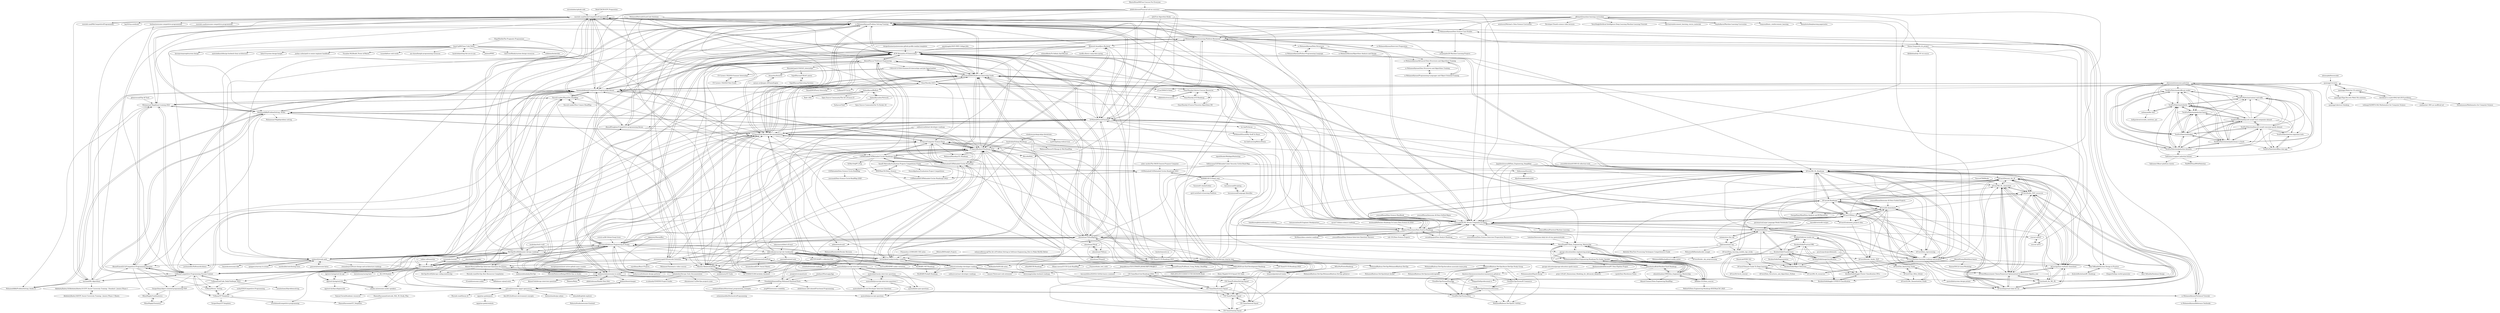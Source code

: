 digraph G {
"stevenhalim/cpbook-code" -> "mostafa-saad/ArabicCompetitiveProgramming" ["e"=1]
"cjbt/Free-Algorithm-Books" -> "Moataz-Elmesmary/Data-Science-Roadmap" ["e"=1]
"cjbt/Free-Algorithm-Books" -> "cs-MohamedAyman/Problem-Solving-Training" ["e"=1]
"cjbt/Free-Algorithm-Books" -> "DrWaleedAYousef/Teaching" ["e"=1]
"TalalAlrawajfeh/mathematics-roadmap" -> "Moataz-Elmesmary/Data-Science-Roadmap" ["e"=1]
"DrWaleedAYousef/Teaching" -> "PI-Space/Eng-Hammad-Recommendations"
"DrWaleedAYousef/Teaching" -> "cs-MohamedAyman/Problem-Solving-Training"
"DrWaleedAYousef/Teaching" -> "mostafa-saad/ArabicCompetitiveProgramming"
"DrWaleedAYousef/Teaching" -> "ACM-Alexandria-SC/internships"
"DrWaleedAYousef/Teaching" -> "harryadel/AI-ML-Driven-Companies-In-Egypt"
"DrWaleedAYousef/Teaching" -> "MohamedAfifii/ProblemSolving--Arabic"
"DrWaleedAYousef/Teaching" -> "hci-lab/PyQuran"
"DrWaleedAYousef/Teaching" -> "abdumostafa/awesome-in-arabic"
"DrWaleedAYousef/Teaching" -> "ahmedsami76/AraBigData"
"DrWaleedAYousef/Teaching" -> "h9-tect/ML-DL_Roadmap."
"DrWaleedAYousef/Teaching" -> "cs-MohamedAyman/eLearning-Platform-Resources"
"DrWaleedAYousef/Teaching" -> "DrWaleedAYousef/My-Stuff-To-Share"
"DrWaleedAYousef/Teaching" -> "PI-Space/Backend-Roadmap-2024"
"DrWaleedAYousef/Teaching" -> "AhmadElsagheer/Competitive-programming-library" ["e"=1]
"DrWaleedAYousef/Teaching" -> "dinaashraf20003/Software-Internship-Guide"
"abdelrahmaan/Financial-aid-on-coursera-" -> "harryadel/AI-ML-Driven-Companies-In-Egypt"
"abdelrahmaan/Financial-aid-on-coursera-" -> "ACM-Alexandria-SC/internships"
"abdelrahmaan/Financial-aid-on-coursera-" -> "dinaashraf20003/Software-Internship-Guide"
"abdelrahmaan/Financial-aid-on-coursera-" -> "DrWaleedAYousef/Teaching"
"abdelrahmaan/Financial-aid-on-coursera-" -> "cs-MohamedAyman/Problem-Solving-Training"
"abdelrahmaan/Financial-aid-on-coursera-" -> "abdumostafa/awesome-in-arabic"
"abdelrahmaan/Financial-aid-on-coursera-" -> "h9-tect/ML-DL_Roadmap."
"abdelrahmaan/Financial-aid-on-coursera-" -> "PI-Space/Eng-Hammad-Recommendations"
"abdelrahmaan/Financial-aid-on-coursera-" -> "mostafa-saad/ArabicCompetitiveProgramming"
"abdelrahmaan/Financial-aid-on-coursera-" -> "CATReloaded/CATReloaded-Circles-Roadmaps-2023"
"abdelrahmaan/Financial-aid-on-coursera-" -> "h9-tect/AI-cheatsheets"
"abdelrahmaan/Financial-aid-on-coursera-" -> "Micro0x00/iti"
"abdelrahmaan/Financial-aid-on-coursera-" -> "h9-tect/100days_AI"
"zigoo0/ArabicWebAppsPentesting" -> "0xKourama/CAT-Reloaded-Cyber-Security-Cirlcle-Road-Map" ["e"=1]
"frevib/mit-cs-math-6042-fall-2010-problems" -> "spamegg1/Math-for-CS-solutions"
"frevib/mit-cs-math-6042-fall-2010-problems" -> "Doraemonzzz/Mathematics-for-Computer-Science"
"frevib/mit-cs-math-6042-fall-2010-problems" -> "tuthang102/MIT-6.042-Mathematics-for-Computer-Science"
"frevib/mit-cs-math-6042-fall-2010-problems" -> "yanhan/mit-1801-ps-unofficial-sol"
"frevib/mit-cs-math-6042-fall-2010-problems" -> "spamegg1/reviews"
"hci-lab/PyQuran" -> "hci-lab/LearningMetersPoems"
"hci-lab/PyQuran" -> "DrWaleedAYousef/My-Stuff-To-Share"
"xpeppers/starway-to-orione" -> "joebew42/study-path" ["e"=1]
"MohamedAfifii/ProblemSolving--Arabic" -> "MohamedAfifii/ProblemSolving--Arabic-II"
"MohamedAfifii/ProblemSolving--Arabic" -> "Muhammad-Magdi/aast-training-2021"
"MohamedAfifii/ProblemSolving--Arabic" -> "marioeid/Mr-Algorithms"
"MohamedAfifii/ProblemSolving--Arabic" -> "7oSkaaa/Competitive-Programming-Session-Content"
"MohamedAfifii/ProblemSolving--Arabic" -> "AhmedGamal2212/Competitive-Programming-Sessions"
"MohamedAfifii/ProblemSolving--Arabic" -> "hazemadelkhalel/Competitive-Programming-Library"
"MohamedAfifii/ProblemSolving--Arabic" -> "Muhammad-Magdi/problem-solving"
"MohamedAfifii/ProblemSolving--Arabic" -> "mostafa-saad/ArabicCompetitiveProgramming"
"MohamedAfifii/ProblemSolving--Arabic" -> "cs-MohamedAyman/Problem-Solving-Training"
"MohamedAfifii/ProblemSolving--Arabic" -> "DrWaleedAYousef/Teaching"
"MohamedAfifii/ProblemSolving--Arabic" -> "PI-Space/Backend-Roadmap-2024"
"MohamedAfifii/ProblemSolving--Arabic" -> "PI-Space/Eng-Hammad-Recommendations"
"scotch-io/All-Github-Emoji-Icons" -> "Eqraatech/Software-Engineering-In-Arabic" ["e"=1]
"egyptian-geeks/posts" -> "egyptian-geeks/website"
"MohamedAfifii/ProblemSolving--Arabic-II" -> "MohamedAfifii/ProblemSolving--Arabic"
"marioeid/Mr-Algorithms" -> "7oSkaaa/Competitive-Programming-Session-Content"
"marioeid/Mr-Algorithms" -> "MohamedAfifii/ProblemSolving--Arabic"
"marioeid/Mr-Algorithms" -> "hazemadelkhalel/Competitive-Programming-Library"
"marioeid/Mr-Algorithms" -> "Muhammad-Magdi/aast-training-2021"
"marioeid/Mr-Algorithms" -> "AhmedGamal2212/Competitive-Programming-Sessions"
"marioeid/Mr-Algorithms" -> "MohamedAfifii/ProblemSolving--Arabic-II"
"marioeid/Mr-Algorithms" -> "AbdelattyBadwy16/AbdelattyBadwy16-ICPC-Assiut-University-Training---Standard---Juniors-Phase-1"
"durgeshsamariya/awesome-github-profile-readme-templates" -> "ACM-Alexandria-SC/internships" ["e"=1]
"MasterBrian99/Free-Courses-For-Everyone" -> "abdelrahmaan/Financial-aid-on-coursera-" ["e"=1]
"didicodes/javascript-dev-bookmarks" -> "Eqraatech/Software-Engineering-In-Arabic"
"didicodes/javascript-dev-bookmarks" -> "cat-backend-nodejs/nodejs-roadmap"
"didicodes/javascript-dev-bookmarks" -> "CATReloaded/CATReloaded-Circles-Roadmaps"
"didicodes/javascript-dev-bookmarks" -> "saifaustcse/nodejs-developer-roadmap"
"didicodes/javascript-dev-bookmarks" -> "CIS-Team/UI-UX-Roadmap-2023"
"didicodes/javascript-dev-bookmarks" -> "dinaashraf20003/Software-Internship-Guide"
"didicodes/javascript-dev-bookmarks" -> "Mariem-Abdalwahab/SQL"
"didicodes/javascript-dev-bookmarks" -> "ACM-Alexandria-SC/internships"
"didicodes/javascript-dev-bookmarks" -> "PI-Space/Eng-Hammad-Recommendations"
"didicodes/javascript-dev-bookmarks" -> "ayatoullah/javascript-interview-questions"
"didicodes/javascript-dev-bookmarks" -> "gamtiq/frontend-tools" ["e"=1]
"didicodes/javascript-dev-bookmarks" -> "u0705666/CS186-berkeley-database"
"didicodes/javascript-dev-bookmarks" -> "LeetPushExtension/LeetPush"
"didicodes/javascript-dev-bookmarks" -> "alfa155518/API-s-collection-free"
"didicodes/javascript-dev-bookmarks" -> "nermeenwageh10/Leetcode-Solutions"
"harryadel/AI-ML-Driven-Companies-In-Egypt" -> "ACM-Alexandria-SC/internships"
"harryadel/AI-ML-Driven-Companies-In-Egypt" -> "h9-tect/ML-DL_Roadmap."
"harryadel/AI-ML-Driven-Companies-In-Egypt" -> "Moataz-Elmesmary/Data-Science-Roadmap"
"harryadel/AI-ML-Driven-Companies-In-Egypt" -> "h9-tect/Machine-learning-roadmap-and-projects"
"harryadel/AI-ML-Driven-Companies-In-Egypt" -> "cs-MohamedAyman/Problem-Solving-Training"
"harryadel/AI-ML-Driven-Companies-In-Egypt" -> "dinaashraf20003/Software-Internship-Guide"
"harryadel/AI-ML-Driven-Companies-In-Egypt" -> "youssefHosni/Data-Science-Interview-Preperation-Resources" ["e"=1]
"harryadel/AI-ML-Driven-Companies-In-Egypt" -> "OmarEhab007/Data_Engineering_Mentorship"
"harryadel/AI-ML-Driven-Companies-In-Egypt" -> "IbrahimSobh/llms"
"harryadel/AI-ML-Driven-Companies-In-Egypt" -> "DrWaleedAYousef/Teaching"
"harryadel/AI-ML-Driven-Companies-In-Egypt" -> "h9-tect/AI-cheatsheets"
"harryadel/AI-ML-Driven-Companies-In-Egypt" -> "youssefHosni/Practical-Machine-Learning" ["e"=1]
"harryadel/AI-ML-Driven-Companies-In-Egypt" -> "h9-tect/Data_reprocessing"
"harryadel/AI-ML-Driven-Companies-In-Egypt" -> "h9-tect/100days_AI"
"harryadel/AI-ML-Driven-Companies-In-Egypt" -> "ahmedsami76/AraBigData"
"alexmojaki/futurecoder" -> "spamegg1/reviews" ["e"=1]
"abdumostafa/awesome-in-arabic" -> "mfouad/awesome-egypt-opensource"
"abdumostafa/awesome-in-arabic" -> "PI-Space/Eng-Hammad-Recommendations"
"abdumostafa/awesome-in-arabic" -> "DrWaleedAYousef/Teaching"
"abdumostafa/awesome-in-arabic" -> "Eqraatech/Software-Engineering-In-Arabic"
"abdumostafa/awesome-in-arabic" -> "cs-MohamedAyman/Problem-Solving-Training"
"abdumostafa/awesome-in-arabic" -> "abdelrahmaan/Hadith-Data-Sets" ["e"=1]
"abdumostafa/awesome-in-arabic" -> "cs-MohamedAyman/eLearning-Platform-Resources"
"abdumostafa/awesome-in-arabic" -> "ElegantSoft/professional-cv"
"abdumostafa/awesome-in-arabic" -> "01walid/awesome-arabic" ["e"=1]
"abdumostafa/awesome-in-arabic" -> "mostafa-saad/ArabicCompetitiveProgramming"
"abdumostafa/awesome-in-arabic" -> "PI-Space/Backend-Roadmap-2024"
"abdumostafa/awesome-in-arabic" -> "TRoboto/Maha" ["e"=1]
"abdumostafa/awesome-in-arabic" -> "Emadabdelhamied/Eng-Mohamed-Hammad-Posts"
"abdumostafa/awesome-in-arabic" -> "cs-MohamedAyman/Technical-Tutorials"
"abdumostafa/awesome-in-arabic" -> "nbebaw/boostchanger"
"cs-MohamedAyman/Problem-Solving-Training" -> "PI-Space/Eng-Hammad-Recommendations"
"cs-MohamedAyman/Problem-Solving-Training" -> "cs-MohamedAyman/eLearning-Platform-Resources"
"cs-MohamedAyman/Problem-Solving-Training" -> "ACM-Alexandria-SC/internships"
"cs-MohamedAyman/Problem-Solving-Training" -> "mostafa-saad/ArabicCompetitiveProgramming"
"cs-MohamedAyman/Problem-Solving-Training" -> "DrWaleedAYousef/Teaching"
"cs-MohamedAyman/Problem-Solving-Training" -> "harryadel/AI-ML-Driven-Companies-In-Egypt"
"cs-MohamedAyman/Problem-Solving-Training" -> "hazemadelkhalel/Competitive-Programming-Library"
"cs-MohamedAyman/Problem-Solving-Training" -> "AhmadElsagheer/Competitive-programming-library" ["e"=1]
"cs-MohamedAyman/Problem-Solving-Training" -> "cs-MohamedAyman/Technical-Tutorials"
"cs-MohamedAyman/Problem-Solving-Training" -> "MohamedAfifii/ProblemSolving--Arabic"
"cs-MohamedAyman/Problem-Solving-Training" -> "7oSkaaa/Competitive-Programming-Session-Content"
"cs-MohamedAyman/Problem-Solving-Training" -> "dinaashraf20003/Software-Internship-Guide"
"cs-MohamedAyman/Problem-Solving-Training" -> "h9-tect/ML-DL_Roadmap."
"cs-MohamedAyman/Problem-Solving-Training" -> "cs-MohamedAyman/Data-Science-Case-Studies"
"cs-MohamedAyman/Problem-Solving-Training" -> "Muhammad-Magdi/aast-training-2021"
"mostafa-saad/ArabicCompetitiveProgramming" -> "AhmadElsagheer/Competitive-programming-library" ["e"=1]
"mostafa-saad/ArabicCompetitiveProgramming" -> "mostafa-saad/MyCompetitiveProgramming" ["e"=1]
"mostafa-saad/ArabicCompetitiveProgramming" -> "cs-MohamedAyman/Problem-Solving-Training"
"mostafa-saad/ArabicCompetitiveProgramming" -> "ACM-Alexandria-SC/internships"
"mostafa-saad/ArabicCompetitiveProgramming" -> "DrWaleedAYousef/Teaching"
"mostafa-saad/ArabicCompetitiveProgramming" -> "PI-Space/Eng-Hammad-Recommendations"
"mostafa-saad/ArabicCompetitiveProgramming" -> "hazemadelkhalel/Competitive-Programming-Library"
"mostafa-saad/ArabicCompetitiveProgramming" -> "MohamedAfifii/ProblemSolving--Arabic"
"mostafa-saad/ArabicCompetitiveProgramming" -> "bqi343/cp-notebook" ["e"=1]
"mostafa-saad/ArabicCompetitiveProgramming" -> "lnishan/awesome-competitive-programming" ["e"=1]
"mostafa-saad/ArabicCompetitiveProgramming" -> "marioeid/Mr-Algorithms"
"mostafa-saad/ArabicCompetitiveProgramming" -> "abdumostafa/awesome-in-arabic"
"mostafa-saad/ArabicCompetitiveProgramming" -> "harryadel/AI-ML-Driven-Companies-In-Egypt"
"mostafa-saad/ArabicCompetitiveProgramming" -> "7oSkaaa/Competitive-Programming-Session-Content"
"mostafa-saad/ArabicCompetitiveProgramming" -> "mostafa-saad/awesome-competitive-programming" ["e"=1]
"ahmadalfy/gitlab-explorer" -> "RobustaStudio/awesome-frontend"
"Saurav6789/Books-" -> "harryadel/AI-ML-Driven-Companies-In-Egypt" ["e"=1]
"Saurav6789/Books-" -> "h9-tect/ML-DL_cheatsheet" ["e"=1]
"Saurav6789/Books-" -> "h9-tect/Arabic_NLP_resources" ["e"=1]
"abdelrahmaan/Hadith-Data-Sets" -> "abdumostafa/awesome-in-arabic" ["e"=1]
"spamegg1/reviews" -> "spamegg1/Math-for-CS-solutions"
"spamegg1/reviews" -> "spamegg1/abstract-thinking"
"spamegg1/reviews" -> "spamegg1/Epp-Discrete-Math-5th-solutions"
"spamegg1/reviews" -> "OmarShawky1/Active-Courses-Resources"
"spamegg1/reviews" -> "OmarShawky1/CS-Roadmap"
"IbrahimSobh/Practical-DRL" -> "IbrahimSobh/kaggle-Flower-Classification-TPUs"
"IbrahimSobh/Practical-DRL" -> "IbrahimSobh/see-inside-cnn"
"IbrahimSobh/Practical-DRL" -> "IbrahimSobh/kaggle-COVID19-Classification"
"IbrahimSobh/Practical-DRL" -> "IbrahimSobh/imageclassification"
"IbrahimSobh/Practical-DRL" -> "IbrahimSobh/Object-Detection"
"IbrahimSobh/Practical-DRL" -> "IbrahimSobh/Transformers"
"CIS-Team/ProblemSolving-Squad" -> "CIS-Team/Flutter-Squad"
"CIS-Team/ProblemSolving-Squad" -> "CIS-Team/Gaming-Squad"
"CIS-Team/ProblemSolving-Squad" -> "CIS-Team/Android-Squad"
"CIS-Team/ProblemSolving-Squad" -> "CIS-Team/DataScience-Squad"
"cs-MohamedAyman/eLearning-Platform-Resources" -> "cs-MohamedAyman/Problem-Solving-Training"
"cs-MohamedAyman/eLearning-Platform-Resources" -> "cs-MohamedAyman/Technical-Tutorials"
"cs-MohamedAyman/eLearning-Platform-Resources" -> "cs-MohamedAyman/Data-Science-Case-Studies"
"cs-MohamedAyman/eLearning-Platform-Resources" -> "PI-Space/Eng-Hammad-Recommendations"
"cs-MohamedAyman/eLearning-Platform-Resources" -> "cs-MohamedAyman/Interview-Preparation"
"cs-MohamedAyman/eLearning-Platform-Resources" -> "cs-MohamedAyman/Python-Programming-Language"
"cs-MohamedAyman/eLearning-Platform-Resources" -> "abdumostafa/awesome-in-arabic"
"cs-MohamedAyman/eLearning-Platform-Resources" -> "harryadel/AI-ML-Driven-Companies-In-Egypt"
"cs-MohamedAyman/eLearning-Platform-Resources" -> "Emadabdelhamied/Eng-Mohamed-Hammad-Posts"
"cs-MohamedAyman/eLearning-Platform-Resources" -> "DrWaleedAYousef/Teaching"
"cs-MohamedAyman/eLearning-Platform-Resources" -> "Deena-Gergis/e2e_ds_project"
"cs-MohamedAyman/eLearning-Platform-Resources" -> "cs-MohamedAyman/Data-Structures"
"cs-MohamedAyman/eLearning-Platform-Resources" -> "mostafa-saad/ArabicCompetitiveProgramming"
"cs-MohamedAyman/eLearning-Platform-Resources" -> "7oSkaaa/Competitive-Programming-Session-Content"
"cs-MohamedAyman/eLearning-Platform-Resources" -> "Abanoub-Asaad/Java-Backend"
"ncduy0303/Competitive-Programming" -> "7oSkaaa/CP-Templates" ["e"=1]
"CATReloaded/Data-Science-Circle-RoadMap" -> "nouranali/Data-Science-Circle-RoadMap-2020"
"IbrahimSobh/imageclassification" -> "IbrahimSobh/see-inside-cnn"
"IbrahimSobh/imageclassification" -> "IbrahimSobh/Practical-DRL"
"IbrahimSobh/imageclassification" -> "IbrahimSobh/Object-Detection"
"IbrahimSobh/imageclassification" -> "IbrahimSobh/kaggle-Flower-Classification-TPUs"
"IbrahimSobh/imageclassification" -> "IbrahimSobh/Transformers"
"IbrahimSobh/imageclassification" -> "IbrahimSobh/kaggle-COVID19-Classification"
"cs-MohamedAyman/Data-Science-Case-Studies" -> "cs-MohamedAyman/Technical-Tutorials"
"cs-MohamedAyman/Data-Science-Case-Studies" -> "cs-MohamedAyman/eLearning-Platform-Resources"
"cs-MohamedAyman/Data-Science-Case-Studies" -> "puspanjalis/20-Machine-Learning-Projects"
"CloudDevOpsVisions/EasyApp" -> "CloudDevOpsVisions/LiveSessions"
"CloudDevOpsVisions/EasyApp" -> "CloudDevOpsVisions/Docs"
"cs-MohamedAyman/Technical-Tutorials" -> "cs-MohamedAyman/Reference-Textbooks"
"cs-MohamedAyman/Technical-Tutorials" -> "cs-MohamedAyman/Data-Science-Case-Studies"
"cs-MohamedAyman/Technical-Tutorials" -> "cs-MohamedAyman/eLearning-Platform-Resources"
"cyber-anubis/The-HACK-General-Purpose-Computer" -> "CATReloaded/CATReloaded-Circles-Roadmaps-2021"
"mfouad/awesome-egypt-opensource" -> "nbebaw/boostchanger"
"mfouad/awesome-egypt-opensource" -> "abdumostafa/awesome-in-arabic"
"mfouad/awesome-egypt-opensource" -> "Amr2812/software-environment-concepts"
"mfouad/awesome-egypt-opensource" -> "bashmohandes/go-askme"
"mfouad/awesome-egypt-opensource" -> "egyptian-geeks/posts"
"mfouad/awesome-egypt-opensource" -> "cs-MohamedAyman/Technical-Tutorials"
"mfouad/awesome-egypt-opensource" -> "ahmadalfy/gitlab-explorer"
"mfouad/awesome-egypt-opensource" -> "Samuel-Sorial/Academic-resources"
"mfouad/awesome-egypt-opensource" -> "Mostafa-wael/Quran-cli" ["e"=1]
"IbrahimSobh/see-inside-cnn" -> "IbrahimSobh/kaggle-Flower-Classification-TPUs"
"IbrahimSobh/see-inside-cnn" -> "IbrahimSobh/kaggle-COVID19-Classification"
"IbrahimSobh/see-inside-cnn" -> "IbrahimSobh/imageclassification"
"IbrahimSobh/see-inside-cnn" -> "IbrahimSobh/Practical-DRL"
"CloudDevOpsVisions/Docs" -> "CloudDevOpsVisions/LiveSessions"
"CloudDevOpsVisions/Docs" -> "MohamedRadwan-DevOps/EC-GitHub"
"CloudDevOpsVisions/Docs" -> "CloudDevOpsVisions/EasyApp"
"CloudDevOpsVisions/LiveSessions" -> "CloudDevOpsVisions/Docs"
"CloudDevOpsVisions/LiveSessions" -> "MohamedRadwan-DevOps/EC-GitHub"
"0xKourama/Security" -> "AlyaGomaa/bitsbehumble"
"IbrahimSobh/kaggle-COVID19-Classification" -> "IbrahimSobh/kaggle-Flower-Classification-TPUs"
"IbrahimSobh/kaggle-COVID19-Classification" -> "IbrahimSobh/see-inside-cnn"
"cs-MohamedAyman/Advanced-Data-Structures-and-Algorithms-Training" -> "cs-MohamedAyman/Data-Structures-and-Algorithms-Training"
"cs-MohamedAyman/Advanced-Data-Structures-and-Algorithms-Training" -> "cs-MohamedAyman/Programming-Languages-and-Object-Oriented-Training"
"AlyaGomaa/bitsbehumble" -> "0xKourama/Security"
"cs-MohamedAyman/Data-Structures" -> "cs-MohamedAyman/Algorithms-Analysis-and-Design"
"cs-MohamedAyman/Data-Structures" -> "cs-MohamedAyman/Python-Programming-Language"
"cs-MohamedAyman/Data-Structures" -> "cs-MohamedAyman/Advanced-Data-Structures-and-Algorithms-Training"
"IbrahimSobh/kaggle-Flower-Classification-TPUs" -> "IbrahimSobh/kaggle-COVID19-Classification"
"cs-MohamedAyman/Python-Programming-Language" -> "cs-MohamedAyman/Data-Structures"
"cs-MohamedAyman/Algorithms-Analysis-and-Design" -> "cs-MohamedAyman/Data-Structures"
"cs-MohamedAyman/Algorithms-Analysis-and-Design" -> "cs-MohamedAyman/Advanced-Data-Structures-and-Algorithms-Training"
"lukasmasuch/best-of-react" -> "didicodes/javascript-dev-bookmarks" ["e"=1]
"PI-Space/Eng-Hammad-Recommendations" -> "Emadabdelhamied/Eng-Mohamed-Hammad-Posts"
"PI-Space/Eng-Hammad-Recommendations" -> "PI-Space/Backend-Roadmap-2024"
"PI-Space/Eng-Hammad-Recommendations" -> "cs-MohamedAyman/Problem-Solving-Training"
"PI-Space/Eng-Hammad-Recommendations" -> "PI-Space/Computer-Science-Entry"
"PI-Space/Eng-Hammad-Recommendations" -> "DrWaleedAYousef/Teaching"
"PI-Space/Eng-Hammad-Recommendations" -> "ACM-Alexandria-SC/internships"
"PI-Space/Eng-Hammad-Recommendations" -> "abdumostafa/awesome-in-arabic"
"PI-Space/Eng-Hammad-Recommendations" -> "mostafa-saad/ArabicCompetitiveProgramming"
"PI-Space/Eng-Hammad-Recommendations" -> "dinaashraf20003/Software-Internship-Guide"
"PI-Space/Eng-Hammad-Recommendations" -> "Eqraatech/Software-Engineering-In-Arabic"
"PI-Space/Eng-Hammad-Recommendations" -> "cs-MohamedAyman/eLearning-Platform-Resources"
"PI-Space/Eng-Hammad-Recommendations" -> "h9-tect/ML-DL_Roadmap."
"PI-Space/Eng-Hammad-Recommendations" -> "MohamedAfifii/ProblemSolving--Arabic"
"PI-Space/Eng-Hammad-Recommendations" -> "mfouad/awesome-egypt-opensource"
"PI-Space/Eng-Hammad-Recommendations" -> "CATReloaded/CATReloaded-Circles-Roadmaps-2023"
"Emadabdelhamied/Eng-Mohamed-Hammad-Posts" -> "PI-Space/Eng-Hammad-Recommendations"
"Emadabdelhamied/Eng-Mohamed-Hammad-Posts" -> "mohamedSabry0/functional_programming_examples"
"Emadabdelhamied/Eng-Mohamed-Hammad-Posts" -> "cs-MohamedAyman/Technical-Tutorials"
"Emadabdelhamied/Eng-Mohamed-Hammad-Posts" -> "jnzg905/awesome-scalability"
"Emadabdelhamied/Eng-Mohamed-Hammad-Posts" -> "abdelrhman-adel-ahmed/Functional-Programming"
"johnbedeir/Devops-Tools-Documentation" -> "Ahmed-Moourad/DevOps-Interview-Questions-for-Juniors"
"johnbedeir/Devops-Tools-Documentation" -> "m-ahmedy/CDOEND-Project-Guides" ["e"=1]
"johnbedeir/Devops-Tools-Documentation" -> "ahmedsami76/AraBigData"
"johnbedeir/Devops-Tools-Documentation" -> "elmoatasem112/DevOps-projects-none"
"johnbedeir/Devops-Tools-Documentation" -> "Ahmed-Soli/devops-interview-questions"
"hendurhance/ui-ux" -> "CIS-Team/UI-UX-Roadmap-2023" ["e"=1]
"radian-software/riju" -> "live-codes/livecodes" ["e"=1]
"live-codes/livecodes" -> "Eqraatech/Software-Engineering-In-Arabic"
"live-codes/livecodes" -> "egytech-fyi/egytech-fyi"
"live-codes/livecodes" -> "restatedev/restate" ["e"=1]
"live-codes/livecodes" -> "mfouad/awesome-egypt-opensource"
"live-codes/livecodes" -> "KL13NT/badeel" ["e"=1]
"live-codes/livecodes" -> "sahaba-ai/awesome-arabic-speakers"
"live-codes/livecodes" -> "mahyoussef/ultimate-design-patterns"
"live-codes/livecodes" -> "AbRahman-ra/psql-notes"
"live-codes/livecodes" -> "abdumostafa/awesome-in-arabic"
"live-codes/livecodes" -> "DevOpsHiveHQ/dynamic-devops-roadmap"
"live-codes/livecodes" -> "DrWaleedAYousef/Teaching"
"live-codes/livecodes" -> "PI-Space/Backend-Roadmap-2024"
"live-codes/livecodes" -> "egytech-fyi/egytech-fyi-api"
"live-codes/livecodes" -> "hatemhosny/racing-bars" ["e"=1]
"live-codes/livecodes" -> "ahmedsami76/AraBigData"
"MohamedRadwan-DevOps/devops-step-by-step" -> "AmateursAnonymous/amateursanonymous.github.io"
"MohamedRadwan-DevOps/devops-step-by-step" -> "MohamedRadwan-DevOps/Azure-DevOps-Study-Group"
"MohamedRadwan-DevOps/devops-step-by-step" -> "DevOpsHiveHQ/dynamic-devops-roadmap"
"MohamedRadwan-DevOps/devops-step-by-step" -> "PI-Space/Eng-Hammad-Recommendations"
"MohamedRadwan-DevOps/devops-step-by-step" -> "h9-tect/ML-DL_Roadmap."
"MohamedRadwan-DevOps/devops-step-by-step" -> "Ahmed-Moourad/DevOps-Interview-Questions-for-Juniors"
"MohamedRadwan-DevOps/devops-step-by-step" -> "DrWaleedAYousef/Teaching"
"MohamedRadwan-DevOps/devops-step-by-step" -> "ACM-Alexandria-SC/internships"
"MohamedRadwan-DevOps/devops-step-by-step" -> "ahmedsami76/AraBigData"
"MohamedRadwan-DevOps/devops-step-by-step" -> "MohamedRadwan-DevOps/MohamedRadwan-DevOps"
"MohamedRadwan-DevOps/devops-step-by-step" -> "Ahm7dKhalifa/System-Design-in-Practice"
"MohamedRadwan-DevOps/devops-step-by-step" -> "abdumostafa/awesome-in-arabic"
"MohamedRadwan-DevOps/devops-step-by-step" -> "cs-MohamedAyman/Problem-Solving-Training"
"MohamedRadwan-DevOps/devops-step-by-step" -> "mostafa-saad/ArabicCompetitiveProgramming"
"MohamedRadwan-DevOps/devops-step-by-step" -> "Eqraatech/Software-Engineering-In-Arabic"
"CIS-Team/DataScience-Squad" -> "CIS-Team/ProblemSolving-Squad"
"CIS-Team/DataScience-Squad" -> "CIS-Team/Flutter-Squad"
"CIS-Team/DataScience-Squad" -> "CIS-Team/Android-Squad"
"CIS-Team/DataScience-Squad" -> "CIS-Team/Back-End-Roadmap-2024"
"CIS-Team/DataScience-Squad" -> "CIS-Team/Gaming-Squad"
"aladinyo/WhatsappyApp" -> "Emadabdelhamied/Eng-Mohamed-Hammad-Posts" ["e"=1]
"PI-Space/Computer-Science-Entry" -> "PI-Space/Backend-Roadmap-2024"
"PI-Space/Computer-Science-Entry" -> "PI-Space/Eng-Hammad-Recommendations"
"PI-Space/Computer-Science-Entry" -> "MahmoudShawkyy/CS_Roadmap"
"PI-Space/Computer-Science-Entry" -> "CATReloaded/CATReloaded-Circles-Roadmaps"
"PI-Space/Computer-Science-Entry" -> "CATReloaded/CATReloaded-Circles-Roadmaps-2023"
"PI-Space/Computer-Science-Entry" -> "CIS-Team/DataScience-Squad"
"PI-Space/Computer-Science-Entry" -> "hazemadelkhalel/Competitive-Programming-Library"
"PI-Space/Computer-Science-Entry" -> "CIS-Team/Back-End-Roadmap-2024"
"PI-Space/Computer-Science-Entry" -> "Mariem-Abdalwahab/SQL"
"MohamedMetwalli5/LeetCode-Solutions" -> "u0705666/CS186-berkeley-database"
"MohamedMetwalli5/LeetCode-Solutions" -> "MohamedAfifii/ProblemSolving--Arabic"
"MohamedMetwalli5/LeetCode-Solutions" -> "Muhammad-Magdi/aast-training-2021"
"MohamedMetwalli5/LeetCode-Solutions" -> "PI-Space/Backend-Roadmap-2024"
"MohamedMetwalli5/LeetCode-Solutions" -> "7oSkaaa/Competitive-Programming-Session-Content"
"MohamedMetwalli5/LeetCode-Solutions" -> "PI-Space/Eng-Hammad-Recommendations"
"MohamedMetwalli5/LeetCode-Solutions" -> "MrBomber0x001/db-notes"
"MohamedMetwalli5/LeetCode-Solutions" -> "cs-MohamedAyman/Problem-Solving-Training"
"MohamedMetwalli5/LeetCode-Solutions" -> "dinaashraf20003/Software-Internship-Guide"
"CIS-Team/UI-UX-Roadmap-2023" -> "CIS-Team/Back-End-Roadmap-2024"
"CIS-Team/UI-UX-Roadmap-2023" -> "CIS-Team/ProblemSolving-Squad"
"CIS-Team/UI-UX-Roadmap-2023" -> "PI-Space/Computer-Science-Entry"
"CIS-Team/UI-UX-Roadmap-2023" -> "CIS-Team/DataScience-Squad"
"CIS-Team/UI-UX-Roadmap-2023" -> "dinaashraf20003/Software-Internship-Guide"
"CIS-Team/UI-UX-Roadmap-2023" -> "didicodes/javascript-dev-bookmarks"
"CIS-Team/UI-UX-Roadmap-2023" -> "CIS-Team/Flutter-Squad"
"CIS-Team/UI-UX-Roadmap-2023" -> "CIS-Team/UI-UX-Roadmap-2024"
"CIS-Team/UI-UX-Roadmap-2023" -> "PI-Space/Backend-Roadmap-2024"
"CIS-Team/UI-UX-Roadmap-2023" -> "ACM-Alexandria-SC/internships"
"CIS-Team/UI-UX-Roadmap-2023" -> "CIS-Team/Android-Squad"
"CIS-Team/UI-UX-Roadmap-2023" -> "Elham-mousa/UI-UX-Cycle-RoadMap"
"CIS-Team/UI-UX-Roadmap-2023" -> "h9-tect/ML-DL_Roadmap."
"CIS-Team/UI-UX-Roadmap-2023" -> "FADL285/Front-End-Development-Roadmap"
"CIS-Team/UI-UX-Roadmap-2023" -> "refaat66/UIX-Roadmap"
"ayatoullah/javascript-interview-questions" -> "ayatoullah/reactjs-interview-questions"
"ayatoullah/javascript-interview-questions" -> "ayatoullah/javascript-interview-questions-1"
"ayatoullah/javascript-interview-questions" -> "ayatoullah/javascript-questions"
"ayatoullah/javascript-interview-questions" -> "nermeenwageh10/Leetcode-Solutions"
"ayatoullah/javascript-interview-questions" -> "ayatoullah/system-design-primer"
"ayatoullah/javascript-interview-questions" -> "ayatoullah/in-quiz-questions"
"ayatoullah/javascript-interview-questions" -> "PI-Space/Eng-Hammad-Recommendations"
"ayatoullah/javascript-interview-questions" -> "ayatoullah/Front-end-Developer-Interview-Questions"
"CIS-Team/Back-End-Roadmap-2024" -> "CIS-Team/Flutter-Squad"
"CIS-Team/Back-End-Roadmap-2024" -> "CIS-Team/ProblemSolving-Squad"
"CIS-Team/Back-End-Roadmap-2024" -> "CIS-Team/DataScience-Squad"
"CIS-Team/Back-End-Roadmap-2024" -> "CIS-Team/Android-Squad"
"CIS-Team/Back-End-Roadmap-2024" -> "CIS-Team/Gaming-Squad"
"cs-MohamedAyman/Programming-Languages-and-Object-Oriented-Training" -> "cs-MohamedAyman/Data-Structures-and-Algorithms-Training"
"cs-MohamedAyman/Programming-Languages-and-Object-Oriented-Training" -> "cs-MohamedAyman/Advanced-Data-Structures-and-Algorithms-Training"
"coursat-ai/NLP" -> "coursat-ai/CV"
"CATReloaded/CATReloaded-Circles-Roadmaps-2021" -> "CATReloaded/CATReloaded-Circles-Roadmaps-2022"
"CATReloaded/CATReloaded-Circles-Roadmaps-2021" -> "0oM4R/CAT-CS-Road_map"
"CATReloaded/CATReloaded-Circles-Roadmaps-2021" -> "Islammelgendy/as2l-meen"
"CIS-Team/Gaming-Squad" -> "CIS-Team/Flutter-Squad"
"CIS-Team/Android-Squad" -> "CIS-Team/Flutter-Squad"
"CIS-Team/Android-Squad" -> "CIS-Team/Gaming-Squad"
"CIS-Team/Flutter-Squad" -> "CIS-Team/Android-Squad"
"CIS-Team/Flutter-Squad" -> "CIS-Team/Gaming-Squad"
"ayatoullah/reactjs-interview-questions" -> "ayatoullah/javascript-interview-questions-1"
"ayatoullah/reactjs-interview-questions" -> "ayatoullah/Front-end-Developer-Interview-Questions"
"ayatoullah/reactjs-interview-questions" -> "ayatoullah/in-quiz-questions"
"ayatoullah/reactjs-interview-questions" -> "ayatoullah/javascript-interview-questions"
"ayatoullah/reactjs-interview-questions" -> "ayatoullah/javascript-questions"
"ayatoullah/javascript-interview-questions-1" -> "ayatoullah/reactjs-interview-questions"
"ayatoullah/javascript-interview-questions-1" -> "ayatoullah/Front-end-Developer-Interview-Questions"
"ayatoullah/javascript-interview-questions-1" -> "ayatoullah/in-quiz-questions"
"ayatoullah/javascript-interview-questions-1" -> "ayatoullah/javascript-questions"
"ayatoullah/javascript-questions" -> "ayatoullah/Front-end-Developer-Interview-Questions"
"cs-MohamedAyman/Data-Structures-and-Algorithms-Training" -> "cs-MohamedAyman/Programming-Languages-and-Object-Oriented-Training"
"cs-MohamedAyman/Data-Structures-and-Algorithms-Training" -> "cs-MohamedAyman/Advanced-Data-Structures-and-Algorithms-Training"
"coursat-ai/CV" -> "coursat-ai/NLP"
"AmateursAnonymous/amateursanonymous.github.io" -> "MohamedRadwan-DevOps/Azure-DevOps-Study-Group"
"AmateursAnonymous/amateursanonymous.github.io" -> "CloudDevOpsVisions/Docs"
"AmateursAnonymous/amateursanonymous.github.io" -> "CloudDevOpsVisions/EasyApp"
"AmateursAnonymous/amateursanonymous.github.io" -> "CloudDevOpsVisions/LiveSessions"
"AmateursAnonymous/amateursanonymous.github.io" -> "CloudDevOpsVisions/E-Commerce"
"0oM4R/CAT-CS-Road_map" -> "hossamasaad/Scripting"
"0oM4R/CAT-CS-Road_map" -> "CATReloaded/CATReloaded-Circles-Roadmaps-2021"
"0oM4R/CAT-CS-Road_map" -> "Islammelgendy/as2l-meen"
"0oM4R/CAT-CS-Road_map" -> "YasmineEl-shahat/Litfair"
"0oM4R/CAT-CS-Road_map" -> "hossamasaad/Language-Identifier"
"0oM4R/CAT-CS-Road_map" -> "qorb-tech/Qorb-eLearning-Platform"
"josepholiveira/podcastr" -> "Emadabdelhamied/Eng-Mohamed-Hammad-Posts" ["e"=1]
"0xKourama/CAT-Reloaded-Cyber-Security-Cirlcle-Road-Map" -> "0oM4R/CAT-CS-Road_map"
"0xKourama/CAT-Reloaded-Cyber-Security-Cirlcle-Road-Map" -> "0xKourama/Security"
"0xKourama/CAT-Reloaded-Cyber-Security-Cirlcle-Road-Map" -> "CATReloaded/CATReloaded-Circles-Roadmaps-2021"
"nbebaw/boostchanger" -> "mfouad/awesome-egypt-opensource"
"Muhammad-Magdi/aast-training-2021" -> "7oSkaaa/Competitive-Programming-Session-Content"
"Muhammad-Magdi/aast-training-2021" -> "MohamedAfifii/ProblemSolving--Arabic-II"
"Muhammad-Magdi/aast-training-2021" -> "AhmedGamal2212/Competitive-Programming-Sessions"
"Muhammad-Magdi/aast-training-2021" -> "hazemadelkhalel/Competitive-Programming-Library"
"Muhammad-Magdi/aast-training-2021" -> "MohamedAfifii/ProblemSolving--Arabic"
"Muhammad-Magdi/aast-training-2021" -> "Sisco22-maker/PhaseOne_RoadMap"
"mohamedSabry0/functional_programming_examples" -> "eslamalaaeddin/DeclarativeProgramming"
"mohamedSabry0/functional_programming_examples" -> "Emadabdelhamied/Eng-Mohamed-Hammad-Posts"
"MohamedRadwan-DevOps/terraform-associate-exam-prep" -> "MohamedRadwan-DevOps/dotnet-docker"
"hossamasaad/Scripting" -> "hossamasaad/Language-Identifier"
"saifaustcse/nodejs-developer-roadmap" -> "alirezanqp/nodejs-backend-roadmap"
"saifaustcse/nodejs-developer-roadmap" -> "cat-backend-nodejs/nodejs-roadmap"
"saifaustcse/nodejs-developer-roadmap" -> "saifaustcse/react-developer-roadmap" ["e"=1]
"saifaustcse/nodejs-developer-roadmap" -> "didicodes/javascript-dev-bookmarks"
"saifaustcse/nodejs-developer-roadmap" -> "7oSkaaa/LeetCode_DailyChallenge_2023"
"saifaustcse/nodejs-developer-roadmap" -> "PI-Space/Backend-Roadmap-2024"
"saifaustcse/nodejs-developer-roadmap" -> "MoARABY/NodeJS-Roadmap"
"saifaustcse/nodejs-developer-roadmap" -> "Abanoub-Asaad/Java-Backend"
"Moataz-Elmesmary/Data-Science-Roadmap" -> "harryadel/AI-ML-Driven-Companies-In-Egypt"
"Moataz-Elmesmary/Data-Science-Roadmap" -> "ACM-Alexandria-SC/internships"
"Moataz-Elmesmary/Data-Science-Roadmap" -> "h9-tect/ML-DL_Roadmap."
"Moataz-Elmesmary/Data-Science-Roadmap" -> "MrMimic/data-scientist-roadmap" ["e"=1]
"Moataz-Elmesmary/Data-Science-Roadmap" -> "mrankitgupta/Data-Analyst-Roadmap" ["e"=1]
"Moataz-Elmesmary/Data-Science-Roadmap" -> "OmarEhab007/Data_Engineering_Mentorship"
"Moataz-Elmesmary/Data-Science-Roadmap" -> "PI-Space/Eng-Hammad-Recommendations"
"Moataz-Elmesmary/Data-Science-Roadmap" -> "youssefHosni/Data-Science-Interview-Questions-Answers" ["e"=1]
"Moataz-Elmesmary/Data-Science-Roadmap" -> "youssefHosni/Data-Science-Interview-Preperation-Resources" ["e"=1]
"Moataz-Elmesmary/Data-Science-Roadmap" -> "cs-MohamedAyman/Problem-Solving-Training"
"Moataz-Elmesmary/Data-Science-Roadmap" -> "DrWaleedAYousef/Teaching"
"Moataz-Elmesmary/Data-Science-Roadmap" -> "h9-tect/Machine-learning-roadmap-and-projects"
"Moataz-Elmesmary/Data-Science-Roadmap" -> "dinaashraf20003/Software-Internship-Guide"
"Moataz-Elmesmary/Data-Science-Roadmap" -> "mostafa-saad/ArabicCompetitiveProgramming"
"Moataz-Elmesmary/Data-Science-Roadmap" -> "veb-101/Data-Science-Projects" ["e"=1]
"testdouble/contributing-tests" -> "joebew42/study-path" ["e"=1]
"gamontal/awesome-katas" -> "joebew42/study-path" ["e"=1]
"ACM-Alexandria-SC/internships" -> "harryadel/AI-ML-Driven-Companies-In-Egypt"
"ACM-Alexandria-SC/internships" -> "cs-MohamedAyman/Problem-Solving-Training"
"ACM-Alexandria-SC/internships" -> "dinaashraf20003/Software-Internship-Guide"
"ACM-Alexandria-SC/internships" -> "mostafa-saad/ArabicCompetitiveProgramming"
"ACM-Alexandria-SC/internships" -> "PI-Space/Eng-Hammad-Recommendations"
"ACM-Alexandria-SC/internships" -> "DrWaleedAYousef/Teaching"
"ACM-Alexandria-SC/internships" -> "hazemadelkhalel/Competitive-Programming-Library"
"ACM-Alexandria-SC/internships" -> "PI-Space/Backend-Roadmap-2024"
"ACM-Alexandria-SC/internships" -> "h9-tect/ML-DL_Roadmap."
"ACM-Alexandria-SC/internships" -> "Moataz-Elmesmary/Data-Science-Roadmap"
"ACM-Alexandria-SC/internships" -> "nermeenwageh10/Leetcode-Solutions"
"ACM-Alexandria-SC/internships" -> "ahmedsami76/AraBigData"
"ACM-Alexandria-SC/internships" -> "AhmedNassar7/Software-Engineering"
"ACM-Alexandria-SC/internships" -> "AhmadElsagheer/Competitive-programming-library" ["e"=1]
"ACM-Alexandria-SC/internships" -> "Eqraatech/Software-Engineering-In-Arabic"
"h9-tect/Machine-learning-roadmap-and-projects" -> "h9-tect/ML-Dl_resources-"
"h9-tect/Machine-learning-roadmap-and-projects" -> "h9-tect/ML-DL_Roadmap."
"h9-tect/Machine-learning-roadmap-and-projects" -> "h9-tect/Ultimate-Guide-To-Deep-Learning"
"h9-tect/Machine-learning-roadmap-and-projects" -> "h9-tect/Data_reprocessing"
"h9-tect/Machine-learning-roadmap-and-projects" -> "h9-tect/Important-links-for-ml-"
"h9-tect/Machine-learning-roadmap-and-projects" -> "h9-tect/100days_AI"
"h9-tect/Machine-learning-roadmap-and-projects" -> "h9-tect/math_for_ML_DL"
"h9-tect/Machine-learning-roadmap-and-projects" -> "h9-tect/AI-Roadmaps"
"h9-tect/Machine-learning-roadmap-and-projects" -> "harryadel/AI-ML-Driven-Companies-In-Egypt"
"h9-tect/Machine-learning-roadmap-and-projects" -> "h9-tect/ML-DL_cheatsheet"
"h9-tect/Machine-learning-roadmap-and-projects" -> "h9-tect/Measurement-TheoryNumerical-OptimizationCalculusLinear-Algebra_stat"
"h9-tect/Machine-learning-roadmap-and-projects" -> "h9-tect/python-methods-cheatsheet"
"h9-tect/Machine-learning-roadmap-and-projects" -> "h9-tect/AI-cheatsheets"
"IEEEManCSC/Data_Science" -> "CATReloaded/CATReloaded-Circles-Roadmaps-2022"
"IEEEManCSC/Data_Science" -> "CIS-Team/DataScience-Squad"
"IEEEManCSC/Data_Science" -> "SaraEl-Metwally/Graduation-Projects-Competitions-Funds"
"ahmedsami76/AraBigData" -> "ahmedsami76/linux"
"ahmedsami76/AraBigData" -> "ahmedsami76/sql"
"ahmedsami76/AraBigData" -> "dinaashraf20003/Software-Internship-Guide"
"ahmedsami76/AraBigData" -> "harryadel/AI-ML-Driven-Companies-In-Egypt"
"ahmedsami76/AraBigData" -> "aelhelw/techvault"
"ahmedsami76/AraBigData" -> "DrWaleedAYousef/Teaching"
"ahmedsami76/AraBigData" -> "ACM-Alexandria-SC/internships"
"ahmedsami76/AraBigData" -> "OmarEhab007/Data_Engineering_Mentorship"
"ahmedsami76/AraBigData" -> "PI-Space/Eng-Hammad-Recommendations"
"ahmedsami76/AraBigData" -> "h9-tect/ML-DL_Roadmap."
"ahmedsami76/AraBigData" -> "garage-education/data-engineering-projects"
"ahmedsami76/AraBigData" -> "nermeenwageh10/Leetcode-Solutions"
"ahmedsami76/AraBigData" -> "Eqraatech/Software-Engineering-In-Arabic"
"ahmedsami76/AraBigData" -> "Muhammadatef/Data-Engineering-Roadmap-For-Arabic-Speaker"
"ahmedsami76/AraBigData" -> "AhmedNassar7/Software-Engineering"
"7oSkaaa/CP-Templates" -> "7oSkaaa/Competitive-Programming-Session-Content"
"7oSkaaa/CP-Templates" -> "7oSkaaa/Stress_Testing"
"7oSkaaa/CP-Templates" -> "GergesHany/CP-Templates"
"7oSkaaa/CP-Templates" -> "HamzaHassanain/CP_Templates"
"7oSkaaa/CP-Templates" -> "yousfahmed/competitive-programming"
"joebew42/study-path" -> "PI-Space/Eng-Hammad-Recommendations"
"joebew42/study-path" -> "xpeppers/starway-to-orione" ["e"=1]
"joebew42/study-path" -> "cs-MohamedAyman/Problem-Solving-Training"
"joebew42/study-path" -> "ACM-Alexandria-SC/internships"
"joebew42/study-path" -> "abdumostafa/awesome-in-arabic"
"joebew42/study-path" -> "DevOpsHiveHQ/dynamic-devops-roadmap"
"joebew42/study-path" -> "DrWaleedAYousef/Teaching"
"joebew42/study-path" -> "stemmlerjs/software-design-and-architecture-roadmap" ["e"=1]
"joebew42/study-path" -> "Eqraatech/Software-Engineering-In-Arabic"
"joebew42/study-path" -> "mostafa-saad/ArabicCompetitiveProgramming"
"joebew42/study-path" -> "gamontal/awesome-katas" ["e"=1]
"joebew42/study-path" -> "testdouble/contributing-tests" ["e"=1]
"joebew42/study-path" -> "heynickc/awesome-ddd" ["e"=1]
"joebew42/study-path" -> "AhmadElsagheer/Competitive-programming-library" ["e"=1]
"joebew42/study-path" -> "justinamiller/SoftwareArchitect" ["e"=1]
"practiceprobs/problemsets" -> "h9-tect/ML-Dl_resources-"
"practiceprobs/problemsets" -> "h9-tect/Machine-learning-roadmap-and-projects"
"7oSkaaa/Stress_Testing" -> "7oSkaaa/CP-Templates"
"hemansnation/AI-Engineer-Headquarters" -> "Moataz-Elmesmary/Data-Science-Roadmap" ["e"=1]
"IbrahimSobh/Object-Detection" -> "IbrahimSobh/Segmentation"
"IbrahimSobh/Object-Detection" -> "IbrahimSobh/kaggle-Flower-Classification-TPUs"
"IbrahimSobh/Object-Detection" -> "IbrahimSobh/kaggle-COVID19-Classification"
"IbrahimSobh/Object-Detection" -> "IbrahimSobh/Transformers"
"PI-Space/Backend-Roadmap-2024" -> "PI-Space/Computer-Science-Entry"
"PI-Space/Backend-Roadmap-2024" -> "PI-Space/Eng-Hammad-Recommendations"
"PI-Space/Backend-Roadmap-2024" -> "MahmoudShawkyy/CS_Roadmap"
"PI-Space/Backend-Roadmap-2024" -> "CATReloaded/CATReloaded-Circles-Roadmaps"
"PI-Space/Backend-Roadmap-2024" -> "CATReloaded/CATReloaded-Circles-Roadmaps-2023"
"PI-Space/Backend-Roadmap-2024" -> "CIS-Team/Back-End-Roadmap-2024"
"PI-Space/Backend-Roadmap-2024" -> "FADL285/Front-End-Development-Roadmap"
"PI-Space/Backend-Roadmap-2024" -> "Micro0x00/iti"
"PI-Space/Backend-Roadmap-2024" -> "ACM-Alexandria-SC/internships"
"PI-Space/Backend-Roadmap-2024" -> "cat-backend-nodejs/nodejs-roadmap"
"PI-Space/Backend-Roadmap-2024" -> "BasantElsaey/FullStack_Using_Nodejs_RoadMap"
"PI-Space/Backend-Roadmap-2024" -> "Eqraatech/Software-Engineering-In-Arabic"
"PI-Space/Backend-Roadmap-2024" -> "MohamedAfifii/ProblemSolving--Arabic"
"PI-Space/Backend-Roadmap-2024" -> "Abanoub-Asaad/Java-Backend"
"PI-Space/Backend-Roadmap-2024" -> "dinaashraf20003/Software-Internship-Guide"
"h9-tect/ML-Dl_resources-" -> "h9-tect/Ultimate-Guide-To-Deep-Learning"
"h9-tect/ML-Dl_resources-" -> "h9-tect/Machine-learning-roadmap-and-projects"
"mrankitgupta/Data-Analyst-Roadmap" -> "Moataz-Elmesmary/Data-Science-Roadmap" ["e"=1]
"mrankitgupta/Data-Analyst-Roadmap" -> "OmarEhab007/Data_Engineering_Mentorship" ["e"=1]
"mrankitgupta/Data-Analyst-Roadmap" -> "harryadel/AI-ML-Driven-Companies-In-Egypt" ["e"=1]
"mrankitgupta/Data-Analyst-Roadmap" -> "PI-Space/Computer-Science-Entry" ["e"=1]
"alirezanqp/nodejs-backend-roadmap" -> "saifaustcse/nodejs-developer-roadmap"
"spamegg1/Math-for-CS-solutions" -> "spamegg1/Epp-Discrete-Math-5th-solutions"
"spamegg1/Math-for-CS-solutions" -> "spamegg1/reviews"
"spamegg1/Math-for-CS-solutions" -> "frevib/mit-cs-math-6042-fall-2010-problems"
"SalmaAlassal/mrNetwork" -> "Open-Source-Community/Get-To-Docker-24"
"SalmaAlassal/mrNetwork" -> "SalmaAlassal/BeRoot"
"SalmaAlassal/mrNetwork" -> "Satharus/Chell"
"cs-MohamedAyman/Interview-Preparation" -> "puspanjalis/20-Machine-Learning-Projects"
"MZzzNn/FlutterRoadmap" -> "Islammelgendy/as2l-meen"
"7oSkaaa/Competitive-Programming-Session-Content" -> "AhmedGamal2212/Competitive-Programming-Sessions"
"7oSkaaa/Competitive-Programming-Session-Content" -> "7oSkaaa/CP-Templates"
"7oSkaaa/Competitive-Programming-Session-Content" -> "Muhammad-Magdi/aast-training-2021"
"7oSkaaa/Competitive-Programming-Session-Content" -> "hazemadelkhalel/Competitive-Programming-Library"
"7oSkaaa/Competitive-Programming-Session-Content" -> "GergesHany/object-oriented-programming-OOP-"
"7oSkaaa/Competitive-Programming-Session-Content" -> "7oSkaaa/Stress_Testing"
"7oSkaaa/Competitive-Programming-Session-Content" -> "marioeid/Mr-Algorithms"
"7oSkaaa/Competitive-Programming-Session-Content" -> "Sisco22-maker/PhaseOne_RoadMap"
"7oSkaaa/Competitive-Programming-Session-Content" -> "7oSkaaa/LeetCode_DailyChallenge_2023"
"CATReloaded/CATReloaded-Circles-Roadmaps-2022" -> "CATReloaded/CATReloaded-Circles-Roadmaps-2021"
"ayatoullah/Front-end-Developer-Interview-Questions" -> "ayatoullah/javascript-questions"
"FADL285/Front-End-Development-Roadmap" -> "CIS-Team/Back-End-Roadmap-2024"
"FADL285/Front-End-Development-Roadmap" -> "FADL285/LINUX-BASICS-FOR-HACKERS-Book"
"FADL285/Front-End-Development-Roadmap" -> "Islammelgendy/as2l-meen"
"FADL285/Front-End-Development-Roadmap" -> "PI-Space/Backend-Roadmap-2024"
"Deena-Gergis/e2e_ds_project" -> "AliAbdelaal/nlp-101-iti-course"
"Deena-Gergis/e2e_ds_project" -> "coursat-ai/NLP"
"Deena-Gergis/e2e_ds_project" -> "cs-MohamedAyman/Data-Science-Case-Studies"
"Deena-Gergis/e2e_ds_project" -> "h9-tect/Data_reprocessing"
"Deena-Gergis/e2e_ds_project" -> "coursat-ai/CV"
"IbrahimSobh/Transformers" -> "IbrahimSobh/Object-Detection"
"IbrahimSobh/Transformers" -> "IbrahimSobh/Practical-DRL"
"IbrahimSobh/Transformers" -> "IbrahimSobh/llms"
"IbrahimSobh/Transformers" -> "IbrahimSobh/imageclassification"
"IbrahimSobh/Transformers" -> "IbrahimSobh/Segmentation"
"IbrahimSobh/Transformers" -> "IbrahimSobh/see-inside-cnn"
"IbrahimSobh/Transformers" -> "IbrahimSobh/kaggle-COVID19-Classification"
"IbrahimSobh/Transformers" -> "IbrahimSobh/kaggle-Flower-Classification-TPUs"
"h9-tect/Important-links-for-ml-" -> "h9-tect/ML-DL_cheatsheet"
"h9-tect/Important-links-for-ml-" -> "h9-tect/python-methods-cheatsheet"
"h9-tect/Important-links-for-ml-" -> "h9-tect/Glossary_for_AI"
"h9-tect/Important-links-for-ml-" -> "h9-tect/Arabic_NLP_resources"
"h9-tect/Important-links-for-ml-" -> "h9-tect/Measurement-TheoryNumerical-OptimizationCalculusLinear-Algebra_stat"
"h9-tect/Important-links-for-ml-" -> "h9-tect/math_for_ML_DL"
"MohamedRadwan-DevOps/Azure-DevOps-Study-Group" -> "MohamedRadwan-DevOps/EC-GitHub"
"MohamedRadwan-DevOps/Azure-DevOps-Study-Group" -> "CloudDevOpsVisions/E-Commerce"
"MohamedRadwan-DevOps/Azure-DevOps-Study-Group" -> "AmateursAnonymous/amateursanonymous.github.io"
"MohamedRadwan-DevOps/Azure-DevOps-Study-Group" -> "MohamedRadwan-DevOps/dotnet-docker"
"MohamedRadwan-DevOps/Azure-DevOps-Study-Group" -> "CloudDevOpsVisions/EasyApp"
"MohamedRadwan-DevOps/Azure-DevOps-Study-Group" -> "CloudDevOpsVisions/Docs"
"MohamedRadwan-DevOps/Azure-DevOps-Study-Group" -> "MohamedRadwan-DevOps/azuredevopslabs"
"ArabsInBlockchain/BC-Roadmap" -> "Ahm7dKhalifa/System-Design-in-Practice"
"ArabsInBlockchain/BC-Roadmap" -> "ayatoullah/system-design-primer"
"OmarShawky1/Course-Princeton-Algorithms-DS" -> "OmarShawky1/Active-Courses-Resources"
"OmarShawky1/CS-Roadmap" -> "OmarShawky1/Active-Courses-Resources"
"OmarShawky1/CS-Roadmap" -> "OmarShawky1/Course-Princeton-Algorithms-DS"
"IbrahimSobh/Segmentation" -> "IbrahimSobh/Object-Detection"
"h9-tect/Ultimate-Guide-To-Deep-Learning" -> "h9-tect/ML-Dl_resources-"
"h9-tect/Ultimate-Guide-To-Deep-Learning" -> "h9-tect/PyTorch_tutorial"
"h9-tect/Ultimate-Guide-To-Deep-Learning" -> "h9-tect/Data_Structures_and_Algorithms_Python"
"YasmineEl-shahat/Litfair" -> "qorb-tech/Qorb-eLearning-Platform"
"hossamasaad/Language-Identifier" -> "hossamasaad/Scripting"
"u0705666/CS186-berkeley-database" -> "Mariem-Abdalwahab/SQL"
"restatedev/restate" -> "live-codes/livecodes" ["e"=1]
"restatedev/restate" -> "Eqraatech/Software-Engineering-In-Arabic" ["e"=1]
"restatedev/restate" -> "DevOpsHiveHQ/dynamic-devops-roadmap" ["e"=1]
"AhmadElsagheer/Competitive-programming-library" -> "mostafa-saad/ArabicCompetitiveProgramming" ["e"=1]
"AhmadElsagheer/Competitive-programming-library" -> "cs-MohamedAyman/Problem-Solving-Training" ["e"=1]
"AhmadElsagheer/Competitive-programming-library" -> "ACM-Alexandria-SC/internships" ["e"=1]
"AhmadElsagheer/Competitive-programming-library" -> "PI-Space/Eng-Hammad-Recommendations" ["e"=1]
"AhmadElsagheer/Competitive-programming-library" -> "DrWaleedAYousef/Teaching" ["e"=1]
"youssefHosni/Data-Science-Handbook" -> "harryadel/AI-ML-Driven-Companies-In-Egypt" ["e"=1]
"youssefHosni/Practical-Machine-Learning" -> "harryadel/AI-ML-Driven-Companies-In-Egypt" ["e"=1]
"MohamedRadwan-DevOps/MohamedRadwan-DevOps" -> "MohamedRadwan-DevOps/MohamedRadwan-DevOps.github.io"
"7oSkaaa/LeetCode_DailyChallenge_2023" -> "GergesHany/object-oriented-programming-OOP-"
"7oSkaaa/LeetCode_DailyChallenge_2023" -> "7oSkaaa/Stress_Testing"
"7oSkaaa/LeetCode_DailyChallenge_2023" -> "7oSkaaa/Competitive-Programming-Session-Content"
"7oSkaaa/LeetCode_DailyChallenge_2023" -> "asemhisham20/problemsolving"
"7oSkaaa/LeetCode_DailyChallenge_2023" -> "AhmedGamal2212/Competitive-Programming-Sessions"
"yousefebrahimi0/1000-AI-collection-tools" -> "h9-tect/Machine-learning-roadmap-and-projects" ["e"=1]
"yousefebrahimi0/1000-AI-collection-tools" -> "h9-tect/ML-DL_Roadmap." ["e"=1]
"yousefebrahimi0/1000-AI-collection-tools" -> "harryadel/AI-ML-Driven-Companies-In-Egypt" ["e"=1]
"BedirT/ACM-ICPC-Preparation" -> "mostafa-saad/ArabicCompetitiveProgramming" ["e"=1]
"Abanoub-Asaad/Java-Backend" -> "PI-Space/Backend-Roadmap-2024"
"Abanoub-Asaad/Java-Backend" -> "eslamelkholy/To-Infinity-And-Beyond"
"Abanoub-Asaad/Java-Backend" -> "cs-MohamedAyman/eLearning-Platform-Resources"
"Abanoub-Asaad/Java-Backend" -> "Ahm7dKhalifa/System-Design-in-Practice"
"Abanoub-Asaad/Java-Backend" -> "cs-MohamedAyman/Problem-Solving-Training"
"Abanoub-Asaad/Java-Backend" -> "hazemadelkhalel/Competitive-Programming-Library"
"Abanoub-Asaad/Java-Backend" -> "ACM-Alexandria-SC/internships"
"Abanoub-Asaad/Java-Backend" -> "BasantElsaey/FullStack_Using_Nodejs_RoadMap"
"Abanoub-Asaad/Java-Backend" -> "tawfik-s/fawry-camp-data-spring" ["e"=1]
"Abanoub-Asaad/Java-Backend" -> "PI-Space/Computer-Science-Entry"
"Abanoub-Asaad/Java-Backend" -> "Mariem-Abdalwahab/SQL"
"youssefHosni/Data-Science-Interview-Preperation-Resources" -> "harryadel/AI-ML-Driven-Companies-In-Egypt" ["e"=1]
"ahmedsami76/sql" -> "ahmedsami76/linux"
"ahmedsami76/sql" -> "ahmedsami76/spark"
"ghimiresunil/Top-AI-Tools" -> "Muhammad-Magdi/aast-training-2021" ["e"=1]
"ayush714/data-science-roadmap" -> "Moataz-Elmesmary/Data-Science-Roadmap" ["e"=1]
"chinchang/web-maker" -> "live-codes/livecodes" ["e"=1]
"SaraEl-Metwally/Graduation-Projects-Competitions-Funds" -> "CATReloaded/CATReloaded-Circles-Roadmaps-2021"
"SaraEl-Metwally/Graduation-Projects-Competitions-Funds" -> "IEEEManCSC/Data_Science"
"SaraEl-Metwally/Graduation-Projects-Competitions-Funds" -> "NouraAlgohary/Graduation-Project-Competitions"
"SaraEl-Metwally/Graduation-Projects-Competitions-Funds" -> "CATReloaded/CATReloaded-Circles-Roadmaps-2022"
"SaraEl-Metwally/Graduation-Projects-Competitions-Funds" -> "CATReloaded/CATReloaded-Circles-Roadmaps-2023"
"SaraEl-Metwally/Graduation-Projects-Competitions-Funds" -> "CATReloaded/Data-Science-Circle-RoadMap"
"SaraEl-Metwally/Graduation-Projects-Competitions-Funds" -> "Islammelgendy/as2l-meen"
"AhmedGamal2212/Competitive-Programming-Sessions" -> "7oSkaaa/Competitive-Programming-Session-Content"
"AhmedGamal2212/Competitive-Programming-Sessions" -> "hazemadelkhalel/Competitive-Programming-Library"
"AhmedGamal2212/Competitive-Programming-Sessions" -> "MiinaMagdy/Combinatorics"
"AhmedGamal2212/Competitive-Programming-Sessions" -> "Muhammad-Magdi/aast-training-2021"
"AhmedGamal2212/Competitive-Programming-Sessions" -> "GergesHany/object-oriented-programming-OOP-"
"AhmedGamal2212/Competitive-Programming-Sessions" -> "7oSkaaa/Stress_Testing"
"GergesHany/object-oriented-programming-OOP-" -> "MiinaMagdy/Combinatorics"
"GergesHany/object-oriented-programming-OOP-" -> "MiinaMagdy/Geometry"
"MostafaGalal1/CSED25_Internships" -> "Armaritto/ArmaGit"
"MostafaGalal1/CSED25_Internships" -> "SajedHassan/CSEx61-pintos"
"CATReloaded/CATReloaded-Circles-Roadmaps-2023" -> "CATReloaded/CATReloaded-Circles-Roadmaps-2021"
"CATReloaded/CATReloaded-Circles-Roadmaps-2023" -> "SaraEl-Metwally/Graduation-Projects-Competitions-Funds"
"CATReloaded/CATReloaded-Circles-Roadmaps-2023" -> "CATReloaded/CATReloaded-Circles-Roadmaps-2022"
"CATReloaded/CATReloaded-Circles-Roadmaps-2023" -> "0xMat10/eJPT_Prep" ["e"=1]
"CATReloaded/CATReloaded-Circles-Roadmaps-2023" -> "PI-Space/Backend-Roadmap-2024"
"CATReloaded/CATReloaded-Circles-Roadmaps-2023" -> "PI-Space/Computer-Science-Entry"
"CATReloaded/CATReloaded-Circles-Roadmaps-2023" -> "CATReloaded/CATReloaded-Circles-Roadmaps"
"CATReloaded/CATReloaded-Circles-Roadmaps-2023" -> "IEEEManCSC/Data_Science"
"MiinaMagdy/Combinatorics" -> "MiinaMagdy/Geometry"
"AhmedOsamaMath/linux-basics" -> "0xmzn/OSC22-Linux-Workshop"
"AhmedOsamaMath/linux-basics" -> "MrBomber0x001/db-notes"
"AhmedOsamaMath/linux-basics" -> "Ahm7dKhalifa/System-Design-in-Practice"
"AhmedOsamaMath/linux-basics" -> "ElegantSoft/professional-cv"
"Ahm7dKhalifa/System-Design-in-Practice" -> "Ahm7dKhalifa/Database-Design"
"Ahm7dKhalifa/System-Design-in-Practice" -> "ElegantSoft/go-restful-generator"
"Ahm7dKhalifa/System-Design-in-Practice" -> "ArabsInBlockchain/BC-Roadmap"
"OmarShawky1/Active-Courses-Resources" -> "OmarShawky1/Course-Princeton-Algorithms-DS"
"OmarShawky1/Active-Courses-Resources" -> "OmarShawky1/CS-Roadmap"
"OmarShawky1/Active-Courses-Resources" -> "alikehel/activecourses"
"SalmaAlassal/BeRoot" -> "Satharus/Chell"
"SalmaAlassal/BeRoot" -> "SalmaAlassal/mrNetwork"
"SalmaAlassal/BeRoot" -> "Badr-1/Kit"
"SalmaAlassal/BeRoot" -> "Open-Source-Community/The-Art-of-Linux-23"
"IbrahimSobh/llms" -> "IbrahimSobh/Transformers"
"IbrahimSobh/llms" -> "harryadel/AI-ML-Driven-Companies-In-Egypt"
"IbrahimSobh/llms" -> "h9-tect/ML-DL_Roadmap."
"IbrahimSobh/llms" -> "bakrianoo/mini-rag"
"IbrahimSobh/llms" -> "h9-tect/AI-cheatsheets"
"IbrahimSobh/llms" -> "h9-tect/Articles_Arabic_NLP"
"IbrahimSobh/llms" -> "h9-tect/AI-Roadmaps"
"IbrahimSobh/llms" -> "IbrahimSobh/imageclassification"
"IbrahimSobh/llms" -> "zahaby/intro-llm-rag"
"IbrahimSobh/llms" -> "IbrahimSobh/Object-Detection"
"IbrahimSobh/llms" -> "h9-tect/Glossary_for_AI"
"IbrahimSobh/llms" -> "IbrahimSobh/see-inside-cnn"
"IbrahimSobh/llms" -> "h9-tect/100days_AI"
"IbrahimSobh/llms" -> "coursat-ai/NLP"
"IbrahimSobh/llms" -> "ahmedsami76/AraBigData"
"youssefHosni/Awesome-AI-Data-Guided-Projects" -> "h9-tect/AI-cheatsheets" ["e"=1]
"MAshrafM/NodeJS_Projects" -> "cat-backend-nodejs/nodejs-roadmap" ["e"=1]
"hazemadelkhalel/Competitive-Programming-Library" -> "7oSkaaa/Competitive-Programming-Session-Content"
"hazemadelkhalel/Competitive-Programming-Library" -> "AhmedGamal2212/Competitive-Programming-Sessions"
"hazemadelkhalel/Competitive-Programming-Library" -> "Muhammad-Magdi/aast-training-2021"
"hazemadelkhalel/Competitive-Programming-Library" -> "dinaashraf20003/Software-Internship-Guide"
"hazemadelkhalel/Competitive-Programming-Library" -> "Sisco22-maker/PhaseOne_RoadMap"
"hazemadelkhalel/Competitive-Programming-Library" -> "marioeid/Mr-Algorithms"
"hazemadelkhalel/Competitive-Programming-Library" -> "AhmedNassar7/Software-Engineering"
"hazemadelkhalel/Competitive-Programming-Library" -> "7oSkaaa/CP-Templates"
"hazemadelkhalel/Competitive-Programming-Library" -> "MohamedAfifii/ProblemSolving--Arabic"
"hazemadelkhalel/Competitive-Programming-Library" -> "yousfahmed/competitive-programming"
"hazemadelkhalel/Competitive-Programming-Library" -> "Mariem-Abdalwahab/SQL"
"hazemadelkhalel/Competitive-Programming-Library" -> "cs-MohamedAyman/Problem-Solving-Training"
"hazemadelkhalel/Competitive-Programming-Library" -> "OmarShawky1/ACU"
"hazemadelkhalel/Competitive-Programming-Library" -> "mostafa-saad/ArabicCompetitiveProgramming"
"hazemadelkhalel/Competitive-Programming-Library" -> "PI-Space/Computer-Science-Entry"
"BasantElsaey/FullStack_Using_Nodejs_RoadMap" -> "hassanelhllos2020/Git-GitHub-basics-summary"
"cat-backend-nodejs/nodejs-roadmap" -> "CATReloaded/CATReloaded-Circles-Roadmaps"
"cat-backend-nodejs/nodejs-roadmap" -> "dinaashraf20003/Software-Internship-Guide"
"cat-backend-nodejs/nodejs-roadmap" -> "PI-Space/Backend-Roadmap-2024"
"cat-backend-nodejs/nodejs-roadmap" -> "BasantElsaey/FullStack_Using_Nodejs_RoadMap"
"cat-backend-nodejs/nodejs-roadmap" -> "u0705666/CS186-berkeley-database"
"cat-backend-nodejs/nodejs-roadmap" -> "Eqraatech/Software-Engineering-In-Arabic"
"cat-backend-nodejs/nodejs-roadmap" -> "didicodes/javascript-dev-bookmarks"
"cat-backend-nodejs/nodejs-roadmap" -> "hazemadelkhalel/Competitive-Programming-Library"
"cat-backend-nodejs/nodejs-roadmap" -> "Mariem-Abdalwahab/SQL"
"cat-backend-nodejs/nodejs-roadmap" -> "PI-Space/Computer-Science-Entry"
"cat-backend-nodejs/nodejs-roadmap" -> "saifaustcse/nodejs-developer-roadmap"
"cat-backend-nodejs/nodejs-roadmap" -> "MoARABY/.NET-Roadmap"
"cat-backend-nodejs/nodejs-roadmap" -> "MoARABY/NodeJS-Roadmap"
"cat-backend-nodejs/nodejs-roadmap" -> "urboifox/frontend-roadmap"
"cat-backend-nodejs/nodejs-roadmap" -> "ACM-Alexandria-SC/internships"
"peremartra/Large-Language-Model-Notebooks-Course" -> "IbrahimSobh/llms" ["e"=1]
"nermeenwageh10/Leetcode-Solutions" -> "cs-MohamedAyman/Data-Science-Case-Studies"
"nermeenwageh10/Leetcode-Solutions" -> "ayatoullah/javascript-interview-questions"
"nermeenwageh10/Leetcode-Solutions" -> "ACM-Alexandria-SC/internships"
"nermeenwageh10/Leetcode-Solutions" -> "7oSkaaa/Competitive-Programming-Session-Content"
"nermeenwageh10/Leetcode-Solutions" -> "AhmedGamal2212/Competitive-Programming-Sessions"
"nermeenwageh10/Leetcode-Solutions" -> "harryadel/AI-ML-Driven-Companies-In-Egypt"
"nermeenwageh10/Leetcode-Solutions" -> "7oSkaaa/LeetCode_DailyChallenge_2023"
"nermeenwageh10/Leetcode-Solutions" -> "Mohamed-Hashem/cs-video-courses" ["e"=1]
"nermeenwageh10/Leetcode-Solutions" -> "PI-Space/Eng-Hammad-Recommendations"
"nermeenwageh10/Leetcode-Solutions" -> "PI-Space/Backend-Roadmap-2024"
"nermeenwageh10/Leetcode-Solutions" -> "cs-MohamedAyman/Problem-Solving-Training"
"nermeenwageh10/Leetcode-Solutions" -> "sayedhany/React-Projects"
"OmarShawky1/ACU" -> "OmarShawky1/CS-Roadmap"
"OmarShawky1/ACU" -> "AhmedNassar7/Software-Engineering"
"OmarShawky1/ACU" -> "alikehel/activecourses"
"OmarShawky1/ACU" -> "OmarShawky1/Active-Courses-Resources"
"OmarShawky1/ACU" -> "dinaashraf20003/Software-Internship-Guide"
"OmarShawky1/ACU" -> "7oSkaaa/CP-Circus"
"OmarShawky1/ACU" -> "SalmaAlassal/BeRoot"
"OmarShawky1/ACU" -> "xUser5000/CS-Notes"
"OmarShawky1/ACU" -> "hazemadelkhalel/Competitive-Programming-Library"
"OmarShawky1/ACU" -> "Zeyad2003/Fawry-Internship" ["e"=1]
"Ahmed-Moourad/DevOps-Interview-Questions-for-Juniors" -> "Ahmed-Soli/devops-interview-questions"
"Ahmed-Moourad/DevOps-Interview-Questions-for-Juniors" -> "johnbedeir/Devops-Tools-Documentation"
"Ahmed-Moourad/DevOps-Interview-Questions-for-Juniors" -> "MostafaMahmoudBahgat98/DevOps-in-Arabic"
"Ahmed-Moourad/DevOps-Interview-Questions-for-Juniors" -> "DevOpsHiveHQ/dynamic-devops-roadmap"
"Ahmed-Moourad/DevOps-Interview-Questions-for-Juniors" -> "Mostafa-wael/DevOps-Best-Resources-Compilation" ["e"=1]
"Ahmed-Moourad/DevOps-Interview-Questions-for-Juniors" -> "DevOpsHiveHQ/devops-coding-mentorship"
"Ahmed-Moourad/DevOps-Interview-Questions-for-Juniors" -> "mahmoudelzahaby/DevOps"
"Ahmed-Moourad/DevOps-Interview-Questions-for-Juniors" -> "PI-Space/Backend-Roadmap-2024"
"Ahmed-Moourad/DevOps-Interview-Questions-for-Juniors" -> "MohamedRadwan-DevOps/devops-step-by-step"
"TutTrue/README-maker-extention" -> "amasin76/intranet-web-extension"
"TutTrue/README-maker-extention" -> "LeetPushExtension/LeetPush"
"JagadeeshwaranM/Data_Engineering_Simplified" -> "h9-tect/Machine-learning-roadmap-and-projects" ["e"=1]
"JagadeeshwaranM/Data_Engineering_Simplified" -> "OmarEhab007/Data_Engineering_Mentorship" ["e"=1]
"JagadeeshwaranM/Data_Engineering_Simplified" -> "h9-tect/ML-DL_Roadmap." ["e"=1]
"JagadeeshwaranM/Data_Engineering_Simplified" -> "harryadel/AI-ML-Driven-Companies-In-Egypt" ["e"=1]
"youssefHosni/Awesome-AI-Data-GitHub-Repos" -> "harryadel/AI-ML-Driven-Companies-In-Egypt" ["e"=1]
"hackclub/putting-the-you-in-cpu" -> "JuanCrg90/Clean-Code-Notes" ["e"=1]
"HugoMatilla/The-Pragmatic-Programmer" -> "JuanCrg90/Clean-Code-Notes" ["e"=1]
"HugoMatilla/The-Pragmatic-Programmer" -> "joebew42/study-path" ["e"=1]
"CS-Careers-UK/2024-Summer-Internships" -> "CS-Careers-UK/2024-New-Grads"
"moabukar/tech-vault" -> "Ahmed-Moourad/DevOps-Interview-Questions-for-Juniors" ["e"=1]
"moabukar/tech-vault" -> "DevOpsHiveHQ/dynamic-devops-roadmap" ["e"=1]
"h9-tect/ML-DL_Roadmap." -> "h9-tect/math_for_ML_DL"
"h9-tect/ML-DL_Roadmap." -> "h9-tect/Arabic_NLP_resources"
"h9-tect/ML-DL_Roadmap." -> "h9-tect/Machine-learning-roadmap-and-projects"
"h9-tect/ML-DL_Roadmap." -> "h9-tect/ML-DL_cheatsheet"
"h9-tect/ML-DL_Roadmap." -> "h9-tect/100days_AI"
"h9-tect/ML-DL_Roadmap." -> "harryadel/AI-ML-Driven-Companies-In-Egypt"
"h9-tect/ML-DL_Roadmap." -> "h9-tect/python-methods-cheatsheet"
"h9-tect/ML-DL_Roadmap." -> "h9-tect/Important-links-for-ml-"
"h9-tect/ML-DL_Roadmap." -> "h9-tect/Measurement-TheoryNumerical-OptimizationCalculusLinear-Algebra_stat"
"h9-tect/ML-DL_Roadmap." -> "h9-tect/AI-Roadmaps"
"h9-tect/ML-DL_Roadmap." -> "h9-tect/Glossary_for_AI"
"h9-tect/ML-DL_Roadmap." -> "h9-tect/AI-cheatsheets"
"h9-tect/ML-DL_Roadmap." -> "h9-tect/Data_reprocessing"
"h9-tect/ML-DL_Roadmap." -> "hazemadelkhalel/Competitive-Programming-Library"
"h9-tect/ML-DL_Roadmap." -> "ACM-Alexandria-SC/internships"
"alganzory/HaramBlur" -> "mfouad/awesome-egypt-opensource" ["e"=1]
"alganzory/HaramBlur" -> "Eqraatech/Software-Engineering-In-Arabic" ["e"=1]
"lancedb/vectordb-recipes" -> "IbrahimSobh/llms" ["e"=1]
"AbdelattyBadwy16/AbdelattyBadwy16-ICPC-Assiut-University-Training---Standard---Juniors-Phase-1" -> "AbdelattyBadwy16/ICPC-Assiut-University-Training---Juniors-Phase-1-Sheets"
"AbdelattyBadwy16/ICPC-Assiut-University-Training---Juniors-Phase-1-Sheets" -> "AbdelattyBadwy16/AbdelattyBadwy16-ICPC-Assiut-University-Training---Standard---Juniors-Phase-1"
"Sisco22-maker/PhaseOne_RoadMap" -> "Sisco22-maker/New-Comers-RoadMap"
"Sisco22-maker/PhaseOne_RoadMap" -> "hazemadelkhalel/Competitive-Programming-Library"
"Sisco22-maker/PhaseOne_RoadMap" -> "Muhammad-Magdi/aast-training-2021"
"Sisco22-maker/PhaseOne_RoadMap" -> "7oSkaaa/Competitive-Programming-Session-Content"
"Sisco22-maker/PhaseOne_RoadMap" -> "AhmedGamal2212/Competitive-Programming-Sessions"
"Lamiiine/Awesome-daily-list-of-visa-sponsored-jobs" -> "OmarEhab007/Data_Engineering_Mentorship" ["e"=1]
"ahmedsami76/linux" -> "ahmedsami76/sql"
"ahmedsami76/linux" -> "ahmedsami76/spark"
"Fuzzworth/alx_test_suite" -> "amasin76/intranet-web-extension" ["e"=1]
"CSEA-AUC/CSEA-Summer24-Internships-and-Job-Opportunities" -> "CS-Careers-UK/2024-Summer-Internships"
"CSEA-AUC/CSEA-Summer24-Internships-and-Job-Opportunities" -> "CS-Careers-UK/2024-New-Grads"
"CSEA-AUC/CSEA-Summer24-Internships-and-Job-Opportunities" -> "dinaashraf20003/Software-Internship-Guide"
"h9-tect/Measurement-TheoryNumerical-OptimizationCalculusLinear-Algebra_stat" -> "h9-tect/ML-DL_cheatsheet"
"h9-tect/Measurement-TheoryNumerical-OptimizationCalculusLinear-Algebra_stat" -> "h9-tect/math_for_ML_DL"
"h9-tect/Measurement-TheoryNumerical-OptimizationCalculusLinear-Algebra_stat" -> "h9-tect/python-methods-cheatsheet"
"h9-tect/Measurement-TheoryNumerical-OptimizationCalculusLinear-Algebra_stat" -> "h9-tect/Glossary_for_AI"
"h9-tect/Measurement-TheoryNumerical-OptimizationCalculusLinear-Algebra_stat" -> "h9-tect/Important-links-for-ml-"
"h9-tect/Measurement-TheoryNumerical-OptimizationCalculusLinear-Algebra_stat" -> "h9-tect/Arabic_NLP_resources"
"Sisco22-maker/New-Comers-RoadMap" -> "Sisco22-maker/PhaseOne_RoadMap"
"h9-tect/python-methods-cheatsheet" -> "h9-tect/ML-DL_cheatsheet"
"h9-tect/python-methods-cheatsheet" -> "h9-tect/Measurement-TheoryNumerical-OptimizationCalculusLinear-Algebra_stat"
"h9-tect/python-methods-cheatsheet" -> "h9-tect/Important-links-for-ml-"
"h9-tect/python-methods-cheatsheet" -> "h9-tect/Glossary_for_AI"
"h9-tect/python-methods-cheatsheet" -> "h9-tect/math_for_ML_DL"
"h9-tect/python-methods-cheatsheet" -> "h9-tect/Arabic_NLP_resources"
"h9-tect/ML-DL_cheatsheet" -> "h9-tect/Important-links-for-ml-"
"h9-tect/ML-DL_cheatsheet" -> "h9-tect/python-methods-cheatsheet"
"h9-tect/ML-DL_cheatsheet" -> "h9-tect/Measurement-TheoryNumerical-OptimizationCalculusLinear-Algebra_stat"
"h9-tect/ML-DL_cheatsheet" -> "h9-tect/Glossary_for_AI"
"h9-tect/ML-DL_cheatsheet" -> "h9-tect/math_for_ML_DL"
"h9-tect/ML-DL_cheatsheet" -> "h9-tect/Arabic_NLP_resources"
"h9-tect/math_for_ML_DL" -> "h9-tect/Measurement-TheoryNumerical-OptimizationCalculusLinear-Algebra_stat"
"h9-tect/math_for_ML_DL" -> "h9-tect/ML-DL_cheatsheet"
"h9-tect/math_for_ML_DL" -> "h9-tect/python-methods-cheatsheet"
"h9-tect/math_for_ML_DL" -> "h9-tect/Glossary_for_AI"
"h9-tect/math_for_ML_DL" -> "h9-tect/Important-links-for-ml-"
"h9-tect/math_for_ML_DL" -> "h9-tect/Arabic_NLP_resources"
"h9-tect/math_for_ML_DL" -> "h9-tect/ML-DL_Roadmap."
"h9-tect/Data_reprocessing" -> "h9-tect/Machine-learning-roadmap-and-projects"
"alikehel/activecourses" -> "OmarShawky1/Active-Courses-Resources"
"Badr-1/Kit" -> "SalmaAlassal/BeRoot"
"SajedHassan/Operating-Systems" -> "SajedHassan/CSEx61-pintos"
"MiinaMagdy/Geometry" -> "MiinaMagdy/Combinatorics"
"spamegg1/Epp-Discrete-Math-5th-solutions" -> "spamegg1/Math-for-CS-solutions"
"spamegg1/Epp-Discrete-Math-5th-solutions" -> "spamegg1/abstract-thinking"
"CS-Careers-UK/2024-New-Grads" -> "CS-Careers-UK/2024-Summer-Internships"
"SajedHassan/CSEx61-pintos" -> "SajedHassan/Operating-Systems"
"speedyapply/2025-SWE-College-Jobs" -> "ACM-Alexandria-SC/internships" ["e"=1]
"CATReloaded/CATReloaded-Circles-Roadmaps" -> "dinaashraf20003/Software-Internship-Guide"
"CATReloaded/CATReloaded-Circles-Roadmaps" -> "cat-backend-nodejs/nodejs-roadmap"
"CATReloaded/CATReloaded-Circles-Roadmaps" -> "PI-Space/Computer-Science-Entry"
"CATReloaded/CATReloaded-Circles-Roadmaps" -> "PI-Space/Backend-Roadmap-2024"
"CATReloaded/CATReloaded-Circles-Roadmaps" -> "CATReloaded/CATReloaded-Circles-Roadmaps-2023"
"CATReloaded/CATReloaded-Circles-Roadmaps" -> "Sisco22-maker/PhaseOne_RoadMap"
"CATReloaded/CATReloaded-Circles-Roadmaps" -> "BasantElsaey/FullStack_Using_Nodejs_RoadMap"
"CATReloaded/CATReloaded-Circles-Roadmaps" -> "hazemadelkhalel/Competitive-Programming-Library"
"CATReloaded/CATReloaded-Circles-Roadmaps" -> "AhmedNassar7/Software-Engineering"
"CATReloaded/CATReloaded-Circles-Roadmaps" -> "OmarShawky1/ACU"
"CATReloaded/CATReloaded-Circles-Roadmaps" -> "MoARABY/.NET-Roadmap"
"CATReloaded/CATReloaded-Circles-Roadmaps" -> "Mariem-Abdalwahab/SQL"
"CATReloaded/CATReloaded-Circles-Roadmaps" -> "h9-tect/ML-DL_Roadmap."
"Eqraatech/Software-Engineering-In-Arabic" -> "mahyoussef/ultimate-design-patterns"
"Eqraatech/Software-Engineering-In-Arabic" -> "live-codes/livecodes"
"Eqraatech/Software-Engineering-In-Arabic" -> "PI-Space/Eng-Hammad-Recommendations"
"Eqraatech/Software-Engineering-In-Arabic" -> "PI-Space/Backend-Roadmap-2024"
"Eqraatech/Software-Engineering-In-Arabic" -> "abdumostafa/awesome-in-arabic"
"Eqraatech/Software-Engineering-In-Arabic" -> "egytech-fyi/egytech-fyi"
"Eqraatech/Software-Engineering-In-Arabic" -> "DevOpsHiveHQ/dynamic-devops-roadmap"
"Eqraatech/Software-Engineering-In-Arabic" -> "restatedev/restate" ["e"=1]
"Eqraatech/Software-Engineering-In-Arabic" -> "ACM-Alexandria-SC/internships"
"Eqraatech/Software-Engineering-In-Arabic" -> "cat-backend-nodejs/nodejs-roadmap"
"Eqraatech/Software-Engineering-In-Arabic" -> "didicodes/javascript-dev-bookmarks"
"Eqraatech/Software-Engineering-In-Arabic" -> "Mariem-Abdalwahab/SQL"
"Eqraatech/Software-Engineering-In-Arabic" -> "u0705666/CS186-berkeley-database"
"Eqraatech/Software-Engineering-In-Arabic" -> "PI-Space/Computer-Science-Entry"
"Eqraatech/Software-Engineering-In-Arabic" -> "LeetPushExtension/LeetPush"
"dinaashraf20003/Software-Internship-Guide" -> "AhmedNassar7/Software-Engineering"
"dinaashraf20003/Software-Internship-Guide" -> "hazemadelkhalel/Competitive-Programming-Library"
"dinaashraf20003/Software-Internship-Guide" -> "ACM-Alexandria-SC/internships"
"dinaashraf20003/Software-Internship-Guide" -> "CATReloaded/CATReloaded-Circles-Roadmaps"
"dinaashraf20003/Software-Internship-Guide" -> "OmarShawky1/ACU"
"dinaashraf20003/Software-Internship-Guide" -> "harryadel/AI-ML-Driven-Companies-In-Egypt"
"dinaashraf20003/Software-Internship-Guide" -> "CSEA-AUC/CSEA-Summer24-Internships-and-Job-Opportunities"
"dinaashraf20003/Software-Internship-Guide" -> "Mariem-Abdalwahab/SQL"
"dinaashraf20003/Software-Internship-Guide" -> "PI-Space/Eng-Hammad-Recommendations"
"dinaashraf20003/Software-Internship-Guide" -> "cat-backend-nodejs/nodejs-roadmap"
"dinaashraf20003/Software-Internship-Guide" -> "h9-tect/ML-DL_Roadmap."
"dinaashraf20003/Software-Internship-Guide" -> "cs-MohamedAyman/Problem-Solving-Training"
"dinaashraf20003/Software-Internship-Guide" -> "u0705666/CS186-berkeley-database"
"dinaashraf20003/Software-Internship-Guide" -> "ahmedsami76/AraBigData"
"dinaashraf20003/Software-Internship-Guide" -> "h9-tect/100days_AI"
"JuanCrg90/Clean-Code-Notes" -> "ACM-Alexandria-SC/internships"
"JuanCrg90/Clean-Code-Notes" -> "hackclub/putting-the-you-in-cpu" ["e"=1]
"JuanCrg90/Clean-Code-Notes" -> "johnlui/PPHC" ["e"=1]
"JuanCrg90/Clean-Code-Notes" -> "InterviewReady/system-design-resources" ["e"=1]
"JuanCrg90/Clean-Code-Notes" -> "collabnix/dockerlabs" ["e"=1]
"JuanCrg90/Clean-Code-Notes" -> "joebew42/study-path"
"JuanCrg90/Clean-Code-Notes" -> "karanpratapsingh/system-design" ["e"=1]
"JuanCrg90/Clean-Code-Notes" -> "amitshekhariitbhu/go-backend-clean-architecture" ["e"=1]
"JuanCrg90/Clean-Code-Notes" -> "lahin31/system-design-bangla" ["e"=1]
"JuanCrg90/Clean-Code-Notes" -> "jordan-cutler/path-to-senior-engineer-handbook" ["e"=1]
"JuanCrg90/Clean-Code-Notes" -> "Visualize-ML/Book4_Power-of-Matrix" ["e"=1]
"JuanCrg90/Clean-Code-Notes" -> "PI-Space/Eng-Hammad-Recommendations"
"JuanCrg90/Clean-Code-Notes" -> "vasanthk/how-web-works" ["e"=1]
"JuanCrg90/Clean-Code-Notes" -> "justinamiller/SoftwareArchitect" ["e"=1]
"JuanCrg90/Clean-Code-Notes" -> "me-shaon/bangla-programming-resources" ["e"=1]
"krishnaik06/Perfect-Roadmap-To-Learn-Data-Science-In-2024" -> "Moataz-Elmesmary/Data-Science-Roadmap" ["e"=1]
"DevOpsHiveHQ/dynamic-devops-roadmap" -> "Ahmed-Moourad/DevOps-Interview-Questions-for-Juniors"
"DevOpsHiveHQ/dynamic-devops-roadmap" -> "Eqraatech/Software-Engineering-In-Arabic"
"DevOpsHiveHQ/dynamic-devops-roadmap" -> "MohamedRadwan-DevOps/devops-step-by-step"
"DevOpsHiveHQ/dynamic-devops-roadmap" -> "ACM-Alexandria-SC/internships"
"DevOpsHiveHQ/dynamic-devops-roadmap" -> "PI-Space/Eng-Hammad-Recommendations"
"DevOpsHiveHQ/dynamic-devops-roadmap" -> "ahmedsami76/AraBigData"
"DevOpsHiveHQ/dynamic-devops-roadmap" -> "joebew42/study-path"
"DevOpsHiveHQ/dynamic-devops-roadmap" -> "abdumostafa/awesome-in-arabic"
"DevOpsHiveHQ/dynamic-devops-roadmap" -> "mostafa-saad/ArabicCompetitiveProgramming"
"DevOpsHiveHQ/dynamic-devops-roadmap" -> "johnbedeir/Devops-Tools-Documentation"
"DevOpsHiveHQ/dynamic-devops-roadmap" -> "dinaashraf20003/Software-Internship-Guide"
"DevOpsHiveHQ/dynamic-devops-roadmap" -> "live-codes/livecodes"
"DevOpsHiveHQ/dynamic-devops-roadmap" -> "cs-MohamedAyman/Problem-Solving-Training"
"DevOpsHiveHQ/dynamic-devops-roadmap" -> "restatedev/restate" ["e"=1]
"DevOpsHiveHQ/dynamic-devops-roadmap" -> "DevOpsHiveHQ/devops-coding-mentorship"
"OmarEhab007/Data_Engineering_Mentorship" -> "Muhammadatef/Data-Engineering-Roadmap-For-Arabic-Speaker"
"OmarEhab007/Data_Engineering_Mentorship" -> "ahmedshaaban1999/Data_Engineering_Mentorship"
"OmarEhab007/Data_Engineering_Mentorship" -> "MMaher-ZC/Data_sources"
"OmarEhab007/Data_Engineering_Mentorship" -> "ahmedashraffcih/Obsidian-Vault-Roadmap"
"OmarEhab007/Data_Engineering_Mentorship" -> "garage-education/data-engineering-projects"
"OmarEhab007/Data_Engineering_Mentorship" -> "h9-tect/Data_reprocessing"
"Mariem-Abdalwahab/SQL" -> "u0705666/CS186-berkeley-database"
"Mariem-Abdalwahab/SQL" -> "ayahkenawy/ITI-Tasks"
"Mariem-Abdalwahab/SQL" -> "Sisco22-maker/PhaseOne_RoadMap"
"Mariem-Abdalwahab/SQL" -> "hazemadelkhalel/Competitive-Programming-Library"
"AhmedNassar7/Software-Engineering" -> "dinaashraf20003/Software-Internship-Guide"
"AhmedNassar7/Software-Engineering" -> "OmarShawky1/ACU"
"AhmedNassar7/Software-Engineering" -> "hazemadelkhalel/Competitive-Programming-Library"
"AhmedNassar7/Software-Engineering" -> "CSEA-AUC/CSEA-Summer24-Internships-and-Job-Opportunities"
"AhmedNassar7/Software-Engineering" -> "CATReloaded/CATReloaded-Circles-Roadmaps"
"AhmedNassar7/Software-Engineering" -> "ACM-Alexandria-SC/internships"
"AhmedNassar7/Software-Engineering" -> "MostafaGalal1/CSED25_Internships"
"AhmedNassar7/Software-Engineering" -> "7oSkaaa/Competitive-Programming-Session-Content"
"AhmedNassar7/Software-Engineering" -> "u0705666/CS186-berkeley-database"
"AhmedNassar7/Software-Engineering" -> "aelhelw/techvault"
"AhmedNassar7/Software-Engineering" -> "harryadel/AI-ML-Driven-Companies-In-Egypt"
"AhmedNassar7/Software-Engineering" -> "Eqraatech/Software-Engineering-In-Arabic"
"AhmedNassar7/Software-Engineering" -> "Mariem-Abdalwahab/SQL"
"AhmedNassar7/Software-Engineering" -> "ahmedsami76/AraBigData"
"alfa155518/API-s-collection-free" -> "Mariem-Abdalwahab/SQL"
"alfa155518/API-s-collection-free" -> "MoARABY/.NET-Roadmap"
"KL13NT/badeel" -> "egytech-fyi/egytech-fyi" ["e"=1]
"KL13NT/badeel" -> "mfouad/awesome-egypt-opensource" ["e"=1]
"TechForPalestine/profile-pic-maker" -> "TechForPalestine/content-and-talks"
"TechForPalestine/profile-pic-maker" -> "TechForPalestine/palestine-banner"
"TechForPalestine/profile-pic-maker" -> "TechForPalestine/website"
"TechForPalestine/profile-pic-maker" -> "TechForPalestine/badges"
"TechForPalestine/profile-pic-maker" -> "TechForPalestine/palestine-datasets"
"h9-tect/Arabic_NLP_resources" -> "h9-tect/ML-DL_cheatsheet"
"h9-tect/Arabic_NLP_resources" -> "h9-tect/Important-links-for-ml-"
"h9-tect/Arabic_NLP_resources" -> "h9-tect/python-methods-cheatsheet"
"h9-tect/Arabic_NLP_resources" -> "h9-tect/Glossary_for_AI"
"h9-tect/Arabic_NLP_resources" -> "h9-tect/math_for_ML_DL"
"h9-tect/Arabic_NLP_resources" -> "h9-tect/Measurement-TheoryNumerical-OptimizationCalculusLinear-Algebra_stat"
"h9-tect/Arabic_NLP_resources" -> "h9-tect/ML-DL_Roadmap."
"h9-tect/Arabic_NLP_resources" -> "h9-tect/AI-Roadmaps"
"TechForPalestine/badges" -> "TechForPalestine/palestine-banner"
"TechForPalestine/badges" -> "TechForPalestine/antipalestinian-vc-funds"
"TechForPalestine/badges" -> "TechForPalestine/boycott-israeli-tech-companies-dataset"
"TechForPalestine/badges" -> "TechForPalestine/website"
"TechForPalestine/badges" -> "TechForPalestine/content-and-talks"
"TechForPalestine/badges" -> "TechForPalestine/profile-pic-maker"
"TechForPalestine/badges" -> "aborazmeh/awesome-palestine"
"TechForPalestine/badges" -> "TechForPalestine/boycott-israeli-consumer-goods-dataset"
"TechForPalestine/badges" -> "TechForPalestine/palestine-datasets"
"TechForPalestine/palestine-banner" -> "TechForPalestine/badges"
"TechForPalestine/palestine-banner" -> "TechForPalestine/antipalestinian-vc-funds"
"TechForPalestine/palestine-banner" -> "TechForPalestine/website"
"TechForPalestine/palestine-banner" -> "TechForPalestine/boycott-israeli-tech-companies-dataset"
"TechForPalestine/palestine-banner" -> "TechForPalestine/profile-pic-maker"
"TechForPalestine/palestine-banner" -> "TechForPalestine/content-and-talks"
"TechForPalestine/palestine-banner" -> "TechForPalestine/palestine-datasets"
"TechForPalestine/boycott-israeli-tech-companies-dataset" -> "TechForPalestine/antipalestinian-vc-funds"
"TechForPalestine/boycott-israeli-tech-companies-dataset" -> "TechForPalestine/badges"
"TechForPalestine/boycott-israeli-tech-companies-dataset" -> "TechForPalestine/palestine-banner"
"TechForPalestine/boycott-israeli-tech-companies-dataset" -> "TechForPalestine/boycott-israeli-consumer-goods-dataset"
"TechForPalestine/boycott-israeli-tech-companies-dataset" -> "TechForPalestine/palestine-datasets"
"TechForPalestine/boycott-israeli-tech-companies-dataset" -> "TechForPalestine/website"
"TechForPalestine/boycott-israeli-tech-companies-dataset" -> "TechForPalestine/content-and-talks"
"TechForPalestine/boycott-israeli-tech-companies-dataset" -> "aborazmeh/awesome-palestine"
"TechForPalestine/boycott-israeli-tech-companies-dataset" -> "TechForPalestine/profile-pic-maker"
"TechForPalestine/boycott-israeli-tech-companies-dataset" -> "TechForPalestine/offline-chat-app"
"LeetPushExtension/LeetPush" -> "TutTrue/README-maker-extention"
"LeetPushExtension/LeetPush" -> "husamahmud/ICPC-Assiut-Sheets"
"LeetPushExtension/LeetPush" -> "Mariem-Abdalwahab/SQL"
"TechForPalestine/palestine-datasets" -> "TechForPalestine/boycott-israeli-tech-companies-dataset"
"TechForPalestine/palestine-datasets" -> "TechForPalestine/profile-pic-maker"
"TechForPalestine/palestine-datasets" -> "aborazmeh/awesome-palestine"
"TechForPalestine/palestine-datasets" -> "TechForPalestine/badges"
"TechForPalestine/palestine-datasets" -> "TechForPalestine/antipalestinian-vc-funds"
"TechForPalestine/palestine-datasets" -> "TechForPalestine/boycott-israeli-consumer-goods-dataset"
"TechForPalestine/palestine-datasets" -> "TechForPalestine/website"
"TechForPalestine/palestine-datasets" -> "TechForPalestine/palestine-banner"
"TechForPalestine/palestine-datasets" -> "Safouene1/support-palestine-banner"
"TechForPalestine/palestine-datasets" -> "TechForPalestine/content-and-talks"
"egytech-fyi/egytech-fyi-api" -> "egytech-fyi/egytech-fyi"
"HamzaHassanain/Leetcode_SQL_50_Study_Plan" -> "HamzaHassanain/CP_Templates"
"bakrianoo/mini-rag" -> "zahaby/intro-llm-rag"
"bakrianoo/mini-rag" -> "Abdullah-Wex/Text-Processing-Techniques-Comperhensive-Guide"
"bakrianoo/mini-rag" -> "IbrahimSobh/llms"
"bakrianoo/mini-rag" -> "MohamedAliRashad/arabic-nougat"
"bakrianoo/mini-rag" -> "h9-tect/Deep_learning_models_tips_tricks"
"bakrianoo/mini-rag" -> "h9-tect/100days_AI"
"CIS-Team/UI-UX-Roadmap-2024" -> "Reem-Magdii/UIUX-Squad-CIS-Team"
"TechForPalestine/antipalestinian-vc-funds" -> "TechForPalestine/boycott-israeli-tech-companies-dataset"
"TechForPalestine/antipalestinian-vc-funds" -> "TechForPalestine/palestine-banner"
"TechForPalestine/antipalestinian-vc-funds" -> "TechForPalestine/badges"
"TechForPalestine/antipalestinian-vc-funds" -> "TechForPalestine/boycott-israeli-consumer-goods-dataset"
"TechForPalestine/antipalestinian-vc-funds" -> "TechForPalestine/content-and-talks"
"TechForPalestine/antipalestinian-vc-funds" -> "TechForPalestine/website"
"TechForPalestine/antipalestinian-vc-funds" -> "aborazmeh/awesome-palestine"
"TechForPalestine/antipalestinian-vc-funds" -> "TechForPalestine/profile-pic-maker"
"TechForPalestine/antipalestinian-vc-funds" -> "TechForPalestine/palestine-datasets"
"TechForPalestine/antipalestinian-vc-funds" -> "TechForPalestine/offline-chat-app"
"aelhelw/techvault" -> "MohamedHashish42/Docker-Revision"
"offchan42/machine-learning-curriculum" -> "maykulkarni/Machine-Learning-Curriculum" ["e"=1]
"offchan42/machine-learning-curriculum" -> "h9-tect/Machine-learning-roadmap-and-projects"
"offchan42/machine-learning-curriculum" -> "harryadel/AI-ML-Driven-Companies-In-Egypt"
"offchan42/machine-learning-curriculum" -> "cs-MohamedAyman/Problem-Solving-Training"
"offchan42/machine-learning-curriculum" -> "vmayoral/basic_reinforcement_learning" ["e"=1]
"offchan42/machine-learning-curriculum" -> "nermeenwageh10/Leetcode-Solutions"
"offchan42/machine-learning-curriculum" -> "cs-MohamedAyman/Data-Science-Case-Studies"
"offchan42/machine-learning-curriculum" -> "cs-MohamedAyman/eLearning-Platform-Resources"
"offchan42/machine-learning-curriculum" -> "dennybritz/deeplearning-papernotes" ["e"=1]
"offchan42/machine-learning-curriculum" -> "Deena-Gergis/e2e_ds_project"
"offchan42/machine-learning-curriculum" -> "ACM-Alexandria-SC/internships"
"offchan42/machine-learning-curriculum" -> "airalcorn2/Michael-s-Data-Science-Curriculum" ["e"=1]
"offchan42/machine-learning-curriculum" -> "Developer-Y/math-science-video-lectures" ["e"=1]
"offchan42/machine-learning-curriculum" -> "TarrySingh/Artificial-Intelligence-Deep-Learning-Machine-Learning-Tutorials" ["e"=1]
"offchan42/machine-learning-curriculum" -> "upb-lea/reinforcement_learning_course_materials" ["e"=1]
"mahyoussef/ultimate-design-patterns" -> "AbRahman-ra/psql-notes"
"mahyoussef/ultimate-design-patterns" -> "Eqraatech/Software-Engineering-In-Arabic"
"baselrabia/Golang-Roadmap" -> "u0705666/CS186-berkeley-database"
"baselrabia/Golang-Roadmap" -> "Eqraatech/Software-Engineering-In-Arabic"
"baselrabia/Golang-Roadmap" -> "mahyoussef/ultimate-design-patterns"
"baselrabia/Golang-Roadmap" -> "ahmedashraffcih/Obsidian-Vault-Roadmap"
"baselrabia/Golang-Roadmap" -> "PI-Space/Backend-Roadmap-2024"
"baselrabia/Golang-Roadmap" -> "MahmoudNasser01/Django-Jr-Mid-RoadMap" ["e"=1]
"baselrabia/Golang-Roadmap" -> "BasantElsaey/FullStack_Using_Nodejs_RoadMap"
"ahmedashraffcih/Obsidian-Vault-Roadmap" -> "Muhammadatef/Data-Engineering-Roadmap-For-Arabic-Speaker"
"ahmedashraffcih/Obsidian-Vault-Roadmap" -> "i-godz/Data-Warehouse-Notes"
"ahmedashraffcih/Obsidian-Vault-Roadmap" -> "priye-1/OLAP_Dimensional_Modeling_for_Advanced_Analytics"
"ahmedashraffcih/Obsidian-Vault-Roadmap" -> "ahmedshaaban1999/Data_Engineering_Mentorship"
"Safouene1/support-palestine-banner" -> "Safouene1/React-platform-starter"
"Safouene1/support-palestine-banner" -> "TechForPalestine/palestine-banner"
"Safouene1/support-palestine-banner" -> "TechForPalestine/palestine-datasets"
"Safouene1/support-palestine-banner" -> "TheBSD/StandWithPalestine"
"Safouene1/support-palestine-banner" -> "TechForPalestine/website"
"aborazmeh/awesome-palestine" -> "TechForPalestine/antipalestinian-vc-funds"
"aborazmeh/awesome-palestine" -> "TechForPalestine/badges"
"aborazmeh/awesome-palestine" -> "TechForPalestine/palestine-datasets"
"aborazmeh/awesome-palestine" -> "TechForPalestine/boycott-israeli-tech-companies-dataset"
"aborazmeh/awesome-palestine" -> "TechForPalestine/palestine-banner"
"aborazmeh/awesome-palestine" -> "TechForPalestine/website"
"aborazmeh/awesome-palestine" -> "onlineyan/bbc-bias"
"aborazmeh/awesome-palestine" -> "TechForPalestine/profile-pic-maker"
"aborazmeh/awesome-palestine" -> "TechForPalestine/boycott-israeli-consumer-goods-dataset"
"aborazmeh/awesome-palestine" -> "xUser5000/CS-Notes"
"aborazmeh/awesome-palestine" -> "TechForPalestine/content-and-talks"
"aborazmeh/awesome-palestine" -> "sahaba-ai/awesome-arabic-speakers"
"aborazmeh/awesome-palestine" -> "Safouene1/support-palestine-banner"
"onlineyan/bbc-bias" -> "hollyjackson/casualty_mentions_nyt"
"onlineyan/bbc-bias" -> "TechForPalestine/website"
"TechForPalestine/boycott-israeli-consumer-goods-dataset" -> "TechForPalestine/boycott-israeli-tech-companies-dataset"
"TechForPalestine/boycott-israeli-consumer-goods-dataset" -> "TechForPalestine/antipalestinian-vc-funds"
"TechForPalestine/boycott-israeli-consumer-goods-dataset" -> "TechForPalestine/offline-chat-app"
"TechForPalestine/boycott-israeli-consumer-goods-dataset" -> "TechForPalestine/content-and-talks"
"TechForPalestine/boycott-israeli-consumer-goods-dataset" -> "TechForPalestine/badges"
"TechForPalestine/boycott-israeli-consumer-goods-dataset" -> "TechForPalestine/wix-migration-tools"
"ahmedshaaban1999/Data_Engineering_Mentorship" -> "Muhammadatef/Data-Engineering-Roadmap-For-Arabic-Speaker"
"ahmedshaaban1999/Data_Engineering_Mentorship" -> "garage-education/data-engineering-projects"
"ahmedshaaban1999/Data_Engineering_Mentorship" -> "OmarEhab007/Data_Engineering_Mentorship"
"ahmedshaaban1999/Data_Engineering_Mentorship" -> "MMaher-ZC/Data_sources"
"ahmedshaaban1999/Data_Engineering_Mentorship" -> "ahmedashraffcih/Obsidian-Vault-Roadmap"
"ahmedshaaban1999/Data_Engineering_Mentorship" -> "Ahmed-Gomaa1/Data-Engineering-RoadMap-"
"h9-tect/Glossary_for_AI" -> "h9-tect/ML-DL_cheatsheet"
"h9-tect/Glossary_for_AI" -> "h9-tect/Measurement-TheoryNumerical-OptimizationCalculusLinear-Algebra_stat"
"h9-tect/Glossary_for_AI" -> "h9-tect/python-methods-cheatsheet"
"h9-tect/Glossary_for_AI" -> "h9-tect/Important-links-for-ml-"
"h9-tect/Glossary_for_AI" -> "h9-tect/math_for_ML_DL"
"h9-tect/Glossary_for_AI" -> "h9-tect/Arabic_NLP_resources"
"Armaritto/ArmaGit" -> "ayman-art/Jengen-2DGameEngine"
"TechForPalestine/website" -> "TechForPalestine/content-and-talks"
"TechForPalestine/website" -> "TechForPalestine/palestine-banner"
"TechForPalestine/website" -> "TechForPalestine/badges"
"TechForPalestine/website" -> "TechForPalestine/profile-pic-maker"
"TechForPalestine/website" -> "TechForPalestine/antipalestinian-vc-funds"
"TechForPalestine/website" -> "onlineyan/bbc-bias"
"TechForPalestine/website" -> "TechForPalestine/boycott-israeli-tech-companies-dataset"
"TechForPalestine/website" -> "TechForPalestine/wix-migration-tools"
"ayman-art/Jengen-2DGameEngine" -> "Armaritto/ArmaGit"
"TechForPalestine/offline-chat-app" -> "TechForPalestine/wix-migration-tools"
"TechForPalestine/content-and-talks" -> "TechForPalestine/wix-migration-tools"
"TechForPalestine/content-and-talks" -> "TechForPalestine/website"
"TechForPalestine/content-and-talks" -> "TechForPalestine/offline-chat-app"
"Muhammadatef/ArsenalFC-Data-Pipeline-Project" -> "Muhammadatef/Spark-Recap"
"TechForPalestine/wix-migration-tools" -> "TechForPalestine/offline-chat-app"
"MMaher-ZC/Data_sources" -> "Muhammadatef/Data-Engineering-Roadmap-For-Arabic-Speaker"
"MMaher-ZC/Data_sources" -> "ahmedshaaban1999/Data_Engineering_Mentorship"
"MMaher-ZC/Data_sources" -> "garage-education/data-engineering-projects"
"MMaher-ZC/Data_sources" -> "OmarEhab007/Data_Engineering_Mentorship"
"MMaher-ZC/Data_sources" -> "Welloz03/Data-Engineering-Roadmap-IEEEManCSC-2025"
"h9-tect/AI-Roadmaps" -> "h9-tect/Arabic_NLP_resources"
"h9-tect/AI-Roadmaps" -> "h9-tect/AI-cheatsheets"
"h9-tect/AI-Roadmaps" -> "h9-tect/ML-DL_Roadmap."
"h9-tect/AI-Roadmaps" -> "h9-tect/100days_AI"
"h9-tect/AI-Roadmaps" -> "h9-tect/Glossary_for_AI"
"h9-tect/AI-Roadmaps" -> "h9-tect/Machine-learning-roadmap-and-projects"
"h9-tect/AI-Roadmaps" -> "h9-tect/Graduation_projects-idea"
"h9-tect/AI-Roadmaps" -> "h9-tect/Deep_learning_models_tips_tricks"
"h9-tect/AI-Roadmaps" -> "h9-tect/Arabic_nlp_preprocessing"
"h9-tect/AI-Roadmaps" -> "GeorgeHanyMilad/Data-Analysis-and-BI-Resources"
"h9-tect/AI-Roadmaps" -> "h9-tect/Measurement-TheoryNumerical-OptimizationCalculusLinear-Algebra_stat"
"sahaba-ai/awesome-arabic-speakers" -> "egytech-fyi/egytech-fyi"
"h9-tect/Arabic_nlp_preprocessing" -> "h9-tect/Deep_learning_models_tips_tricks"
"deepakkumar55/ULTIMATE-JAVASCRIPT-PROJECT" -> "alirezanqp/nodejs-backend-roadmap" ["e"=1]
"MohamedAliRashad/arabic-nougat" -> "MohamedAliRashad/local-media-center"
"enhancedformysql/The-Art-of-Problem-Solving-in-Software-Engineering_How-to-Make-MySQL-Better" -> "cat-backend-nodejs/nodejs-roadmap" ["e"=1]
"h9-tect/AI-cheatsheets" -> "h9-tect/Graduation_projects-idea"
"h9-tect/AI-cheatsheets" -> "h9-tect/AI-Roadmaps"
"h9-tect/AI-cheatsheets" -> "h9-tect/ML-DL_Roadmap."
"h9-tect/AI-cheatsheets" -> "h9-tect/Articles_Arabic_NLP"
"h9-tect/AI-cheatsheets" -> "h9-tect/Arabic_NLP_resources"
"h9-tect/AI-cheatsheets" -> "h9-tect/Glossary_for_AI"
"h9-tect/AI-cheatsheets" -> "h9-tect/100days_AI"
"h9-tect/AI-cheatsheets" -> "GeorgeHanyMilad/Data-Analysis-and-BI-Resources"
"h9-tect/AI-cheatsheets" -> "h9-tect/ML-DL_cheatsheet"
"h9-tect/AI-cheatsheets" -> "h9-tect/math_for_ML_DL"
"h9-tect/AI-cheatsheets" -> "h9-tect/Important-links-for-ml-"
"h9-tect/AI-cheatsheets" -> "h9-tect/Machine-learning-roadmap-and-projects"
"MoARABY/.NET-Roadmap" -> "MoARABY/NodeJS-Roadmap"
"Priyanshuu-2109/GATE-CSE-notes" -> "cat-backend-nodejs/nodejs-roadmap" ["e"=1]
"egytech-fyi/egytech-fyi" -> "egytech-fyi/egytech-fyi-api"
"egytech-fyi/egytech-fyi" -> "sahaba-ai/awesome-arabic-speakers"
"egytech-fyi/egytech-fyi" -> "egytech-fyi/daysofagenocide"
"volodymyrprokopyuk/go-blockchain" -> "tyz910/golang-webservices" ["e"=1]
"volodymyrprokopyuk/go-blockchain" -> "baselrabia/Golang-Roadmap"
"zahaby/intro-llm-rag" -> "bakrianoo/mini-rag"
"zahaby/intro-llm-rag" -> "IbrahimSobh/llms"
"zahaby/intro-llm-rag" -> "harryadel/AI-ML-Driven-Companies-In-Egypt"
"h9-tect/100days_AI" -> "h9-tect/ML-DL_Roadmap."
"h9-tect/100days_AI" -> "h9-tect/Machine-learning-roadmap-and-projects"
"h9-tect/100days_AI" -> "h9-tect/Arabic_NLP_resources"
"h9-tect/100days_AI" -> "h9-tect/AI-Roadmaps"
"h9-tect/100days_AI" -> "h9-tect/Glossary_for_AI"
"h9-tect/100days_AI" -> "h9-tect/AI-cheatsheets"
"h9-tect/100days_AI" -> "h9-tect/Articles_Arabic_NLP"
"h9-tect/100days_AI" -> "h9-tect/Measurement-TheoryNumerical-OptimizationCalculusLinear-Algebra_stat"
"h9-tect/100days_AI" -> "dinaashraf20003/Software-Internship-Guide"
"h9-tect/100days_AI" -> "harryadel/AI-ML-Driven-Companies-In-Egypt"
"h9-tect/100days_AI" -> "h9-tect/math_for_ML_DL"
"h9-tect/100days_AI" -> "h9-tect/python-methods-cheatsheet"
"h9-tect/100days_AI" -> "h9-tect/Deep_learning_models_tips_tricks"
"h9-tect/100days_AI" -> "h9-tect/Graduation_projects-idea"
"h9-tect/100days_AI" -> "h9-tect/Llm_finetuning_Guide"
"h9-tect/Llm_finetuning_Guide" -> "h9-tect/LLMs_Qunantization_Guide"
"h9-tect/Llm_finetuning_Guide" -> "h9-tect/Chat_With_Github"
"h9-tect/Graduation_projects-idea" -> "h9-tect/Glossary_for_AI"
"h9-tect/Graduation_projects-idea" -> "h9-tect/Articles_Arabic_NLP"
"h9-tect/Graduation_projects-idea" -> "h9-tect/AI-cheatsheets"
"Muhammadatef/Data-Engineering-Roadmap-For-Arabic-Speaker" -> "ahmedshaaban1999/Data_Engineering_Mentorship"
"Muhammadatef/Data-Engineering-Roadmap-For-Arabic-Speaker" -> "garage-education/data-engineering-projects"
"Muhammadatef/Data-Engineering-Roadmap-For-Arabic-Speaker" -> "MMaher-ZC/Data_sources"
"Muhammadatef/Data-Engineering-Roadmap-For-Arabic-Speaker" -> "ahmedashraffcih/Obsidian-Vault-Roadmap"
"Muhammadatef/Data-Engineering-Roadmap-For-Arabic-Speaker" -> "OmarEhab007/Data_Engineering_Mentorship"
"Muhammadatef/Data-Engineering-Roadmap-For-Arabic-Speaker" -> "Muhammadatef/ArsenalFC-Data-Pipeline-Project"
"mostafa-saad/MyCompetitiveProgramming" -> "mostafa-saad/ArabicCompetitiveProgramming" ["e"=1]
"h9-tect/Deep_learning_models_tips_tricks" -> "h9-tect/Arabic_nlp_preprocessing"
"h9-tect/Deep_learning_models_tips_tricks" -> "h9-tect/Articles_Arabic_NLP"
"h9-tect/Chat_With_Github" -> "h9-tect/Llm_finetuning_Guide"
"h9-tect/Chat_With_Github" -> "h9-tect/LLMs_Qunantization_Guide"
"h9-tect/Articles_Arabic_NLP" -> "h9-tect/LLMs_Qunantization_Guide"
"h9-tect/Articles_Arabic_NLP" -> "h9-tect/Chat_With_Github"
"h9-tect/Articles_Arabic_NLP" -> "h9-tect/Llm_finetuning_Guide"
"garage-education/garage-education-spark-course" -> "Muhammadatef/Spark-Recap"
"CloudDevOpsVisions/E-Commerce" -> "MohamedRadwan-DevOps/EC-GitHub"
"CloudDevOpsVisions/E-Commerce" -> "CloudDevOpsVisions/LiveSessions"
"h9-tect/LLMs_Qunantization_Guide" -> "h9-tect/Llm_finetuning_Guide"
"MrMimic/data-scientist-roadmap" -> "Moataz-Elmesmary/Data-Science-Roadmap" ["e"=1]
"saifaustcse/dotnet-developer-roadmap" -> "Ahm7dKhalifa/System-Design-in-Practice" ["e"=1]
"saifaustcse/dotnet-developer-roadmap" -> "PI-Space/Eng-Hammad-Recommendations" ["e"=1]
"saifaustcse/dotnet-developer-roadmap" -> "PI-Space/Backend-Roadmap-2024" ["e"=1]
"saifaustcse/dotnet-developer-roadmap" -> "Mariem-Abdalwahab/SQL" ["e"=1]
"KimiaLab/SYDE-522" -> "h9-tect/Ultimate-Guide-To-Deep-Learning"
"lauripiispanen/most-active-github-users-counter" -> "abdumostafa/awesome-in-arabic" ["e"=1]
"maykulkarni/Machine-Learning-Curriculum" -> "offchan42/machine-learning-curriculum" ["e"=1]
"garage-education/data-engineering-projects" -> "Muhammadatef/Data-Engineering-Roadmap-For-Arabic-Speaker"
"garage-education/data-engineering-projects" -> "ahmedshaaban1999/Data_Engineering_Mentorship"
"garage-education/data-engineering-projects" -> "Ahmed-Gomaa1/Data-Engineering-RoadMap-"
"garage-education/data-engineering-projects" -> "MMaher-ZC/Data_sources"
"garage-education/data-engineering-projects" -> "OmarEhab007/Data_Engineering_Mentorship"
"garage-education/data-engineering-projects" -> "ahmedashraffcih/Obsidian-Vault-Roadmap"
"garage-education/data-engineering-projects" -> "priye-1/OLAP_Dimensional_Modeling_for_Advanced_Analytics"
"DrWaleedAYousef/My-Stuff-To-Share" -> "hci-lab/LearningMetersPoems"
"stevenhalim/cpbook-code" ["l"="30.267,-28.117", "c"=273]
"mostafa-saad/ArabicCompetitiveProgramming" ["l"="31.224,-28.791"]
"cjbt/Free-Algorithm-Books" ["l"="31.539,-27.193", "c"=1465]
"Moataz-Elmesmary/Data-Science-Roadmap" ["l"="31.309,-28.744"]
"cs-MohamedAyman/Problem-Solving-Training" ["l"="31.246,-28.794"]
"DrWaleedAYousef/Teaching" ["l"="31.254,-28.778"]
"TalalAlrawajfeh/mathematics-roadmap" ["l"="26.384,-26.166", "c"=32]
"PI-Space/Eng-Hammad-Recommendations" ["l"="31.234,-28.815"]
"ACM-Alexandria-SC/internships" ["l"="31.282,-28.814"]
"harryadel/AI-ML-Driven-Companies-In-Egypt" ["l"="31.32,-28.77"]
"MohamedAfifii/ProblemSolving--Arabic" ["l"="31.201,-28.781"]
"hci-lab/PyQuran" ["l"="31.258,-28.687"]
"abdumostafa/awesome-in-arabic" ["l"="31.198,-28.824"]
"ahmedsami76/AraBigData" ["l"="31.289,-28.774"]
"h9-tect/ML-DL_Roadmap." ["l"="31.344,-28.776"]
"cs-MohamedAyman/eLearning-Platform-Resources" ["l"="31.212,-28.773"]
"DrWaleedAYousef/My-Stuff-To-Share" ["l"="31.255,-28.703"]
"PI-Space/Backend-Roadmap-2024" ["l"="31.259,-28.824"]
"AhmadElsagheer/Competitive-programming-library" ["l"="30.286,-28.137", "c"=273]
"dinaashraf20003/Software-Internship-Guide" ["l"="31.286,-28.788"]
"abdelrahmaan/Financial-aid-on-coursera-" ["l"="31.309,-28.795"]
"CATReloaded/CATReloaded-Circles-Roadmaps-2023" ["l"="31.249,-28.75"]
"h9-tect/AI-cheatsheets" ["l"="31.378,-28.771"]
"Micro0x00/iti" ["l"="31.32,-28.847"]
"h9-tect/100days_AI" ["l"="31.378,-28.784"]
"zigoo0/ArabicWebAppsPentesting" ["l"="-47.406,-29.89", "c"=11]
"0xKourama/CAT-Reloaded-Cyber-Security-Cirlcle-Road-Map" ["l"="31.181,-28.61"]
"frevib/mit-cs-math-6042-fall-2010-problems" ["l"="31.271,-28.468"]
"spamegg1/Math-for-CS-solutions" ["l"="31.266,-28.496"]
"Doraemonzzz/Mathematics-for-Computer-Science" ["l"="31.275,-28.43"]
"tuthang102/MIT-6.042-Mathematics-for-Computer-Science" ["l"="31.254,-28.445"]
"yanhan/mit-1801-ps-unofficial-sol" ["l"="31.295,-28.449"]
"spamegg1/reviews" ["l"="31.258,-28.531"]
"hci-lab/LearningMetersPoems" ["l"="31.259,-28.667"]
"xpeppers/starway-to-orione" ["l"="24.025,-31.777", "c"=304]
"joebew42/study-path" ["l"="31.208,-28.878"]
"MohamedAfifii/ProblemSolving--Arabic-II" ["l"="31.163,-28.765"]
"Muhammad-Magdi/aast-training-2021" ["l"="31.203,-28.756"]
"marioeid/Mr-Algorithms" ["l"="31.174,-28.756"]
"7oSkaaa/Competitive-Programming-Session-Content" ["l"="31.191,-28.764"]
"AhmedGamal2212/Competitive-Programming-Sessions" ["l"="31.186,-28.748"]
"hazemadelkhalel/Competitive-Programming-Library" ["l"="31.231,-28.766"]
"Muhammad-Magdi/problem-solving" ["l"="31.134,-28.768"]
"scotch-io/All-Github-Emoji-Icons" ["l"="60.342,-21.935", "c"=17]
"Eqraatech/Software-Engineering-In-Arabic" ["l"="31.232,-28.841"]
"egyptian-geeks/posts" ["l"="31.045,-28.831"]
"egyptian-geeks/website" ["l"="31.014,-28.834"]
"AbdelattyBadwy16/AbdelattyBadwy16-ICPC-Assiut-University-Training---Standard---Juniors-Phase-1" ["l"="31.115,-28.715"]
"durgeshsamariya/awesome-github-profile-readme-templates" ["l"="27.178,-28.671", "c"=341]
"MasterBrian99/Free-Courses-For-Everyone" ["l"="-52.127,14.225", "c"=592]
"didicodes/javascript-dev-bookmarks" ["l"="31.269,-28.851"]
"cat-backend-nodejs/nodejs-roadmap" ["l"="31.288,-28.837"]
"CATReloaded/CATReloaded-Circles-Roadmaps" ["l"="31.271,-28.789"]
"saifaustcse/nodejs-developer-roadmap" ["l"="31.265,-28.877"]
"CIS-Team/UI-UX-Roadmap-2023" ["l"="31.337,-28.836"]
"Mariem-Abdalwahab/SQL" ["l"="31.255,-28.811"]
"ayatoullah/javascript-interview-questions" ["l"="31.17,-28.879"]
"gamtiq/frontend-tools" ["l"="26.076,-26.353", "c"=32]
"u0705666/CS186-berkeley-database" ["l"="31.246,-28.83"]
"LeetPushExtension/LeetPush" ["l"="31.227,-28.904"]
"alfa155518/API-s-collection-free" ["l"="31.313,-28.871"]
"nermeenwageh10/Leetcode-Solutions" ["l"="31.215,-28.806"]
"h9-tect/Machine-learning-roadmap-and-projects" ["l"="31.371,-28.743"]
"youssefHosni/Data-Science-Interview-Preperation-Resources" ["l"="48.131,26.444", "c"=323]
"OmarEhab007/Data_Engineering_Mentorship" ["l"="31.327,-28.698"]
"IbrahimSobh/llms" ["l"="31.425,-28.758"]
"youssefHosni/Practical-Machine-Learning" ["l"="48.093,26.466", "c"=323]
"h9-tect/Data_reprocessing" ["l"="31.35,-28.73"]
"alexmojaki/futurecoder" ["l"="45.437,20.854", "c"=20]
"mfouad/awesome-egypt-opensource" ["l"="31.125,-28.832"]
"abdelrahmaan/Hadith-Data-Sets" ["l"="-11.422,-29.315", "c"=738]
"ElegantSoft/professional-cv" ["l"="31.12,-28.882"]
"01walid/awesome-arabic" ["l"="-10.785,-29.426", "c"=1173]
"TRoboto/Maha" ["l"="-10.814,-29.485", "c"=1173]
"Emadabdelhamied/Eng-Mohamed-Hammad-Posts" ["l"="31.153,-28.797"]
"cs-MohamedAyman/Technical-Tutorials" ["l"="31.18,-28.786"]
"nbebaw/boostchanger" ["l"="31.125,-28.85"]
"cs-MohamedAyman/Data-Science-Case-Studies" ["l"="31.227,-28.749"]
"mostafa-saad/MyCompetitiveProgramming" ["l"="30.326,-28.047", "c"=273]
"bqi343/cp-notebook" ["l"="30.269,-28.065", "c"=273]
"lnishan/awesome-competitive-programming" ["l"="30.257,-28.174", "c"=273]
"mostafa-saad/awesome-competitive-programming" ["l"="30.407,-28.042", "c"=273]
"ahmadalfy/gitlab-explorer" ["l"="31.058,-28.848"]
"RobustaStudio/awesome-frontend" ["l"="31.027,-28.858"]
"Saurav6789/Books-" ["l"="48.332,26.411", "c"=323]
"h9-tect/ML-DL_cheatsheet" ["l"="31.388,-28.745"]
"h9-tect/Arabic_NLP_resources" ["l"="31.392,-28.768"]
"spamegg1/abstract-thinking" ["l"="31.234,-28.514"]
"spamegg1/Epp-Discrete-Math-5th-solutions" ["l"="31.245,-28.499"]
"OmarShawky1/Active-Courses-Resources" ["l"="31.251,-28.622"]
"OmarShawky1/CS-Roadmap" ["l"="31.248,-28.61"]
"IbrahimSobh/Practical-DRL" ["l"="31.51,-28.724"]
"IbrahimSobh/kaggle-Flower-Classification-TPUs" ["l"="31.504,-28.735"]
"IbrahimSobh/see-inside-cnn" ["l"="31.492,-28.723"]
"IbrahimSobh/kaggle-COVID19-Classification" ["l"="31.516,-28.734"]
"IbrahimSobh/imageclassification" ["l"="31.486,-28.733"]
"IbrahimSobh/Object-Detection" ["l"="31.506,-28.75"]
"IbrahimSobh/Transformers" ["l"="31.489,-28.748"]
"CIS-Team/ProblemSolving-Squad" ["l"="31.366,-28.827"]
"CIS-Team/Flutter-Squad" ["l"="31.356,-28.832"]
"CIS-Team/Gaming-Squad" ["l"="31.364,-28.816"]
"CIS-Team/Android-Squad" ["l"="31.354,-28.821"]
"CIS-Team/DataScience-Squad" ["l"="31.336,-28.807"]
"cs-MohamedAyman/Interview-Preparation" ["l"="31.194,-28.725"]
"cs-MohamedAyman/Python-Programming-Language" ["l"="31.143,-28.755"]
"Deena-Gergis/e2e_ds_project" ["l"="31.31,-28.712"]
"cs-MohamedAyman/Data-Structures" ["l"="31.12,-28.745"]
"Abanoub-Asaad/Java-Backend" ["l"="31.218,-28.83"]
"ncduy0303/Competitive-Programming" ["l"="30.337,-28.001", "c"=273]
"7oSkaaa/CP-Templates" ["l"="31.161,-28.725"]
"CATReloaded/Data-Science-Circle-RoadMap" ["l"="31.19,-28.651"]
"nouranali/Data-Science-Circle-RoadMap-2020" ["l"="31.163,-28.636"]
"puspanjalis/20-Machine-Learning-Projects" ["l"="31.21,-28.717"]
"CloudDevOpsVisions/EasyApp" ["l"="31.378,-28.975"]
"CloudDevOpsVisions/LiveSessions" ["l"="31.357,-28.987"]
"CloudDevOpsVisions/Docs" ["l"="31.363,-28.974"]
"cs-MohamedAyman/Reference-Textbooks" ["l"="31.127,-28.783"]
"cyber-anubis/The-HACK-General-Purpose-Computer" ["l"="31.207,-28.621"]
"CATReloaded/CATReloaded-Circles-Roadmaps-2021" ["l"="31.208,-28.663"]
"Amr2812/software-environment-concepts" ["l"="31.083,-28.85"]
"bashmohandes/go-askme" ["l"="31.064,-28.868"]
"Samuel-Sorial/Academic-resources" ["l"="31.076,-28.831"]
"Mostafa-wael/Quran-cli" ["l"="31.601,-28.509", "c"=1078]
"MohamedRadwan-DevOps/EC-GitHub" ["l"="31.351,-28.979"]
"0xKourama/Security" ["l"="31.161,-28.579"]
"AlyaGomaa/bitsbehumble" ["l"="31.15,-28.564"]
"cs-MohamedAyman/Advanced-Data-Structures-and-Algorithms-Training" ["l"="31.068,-28.732"]
"cs-MohamedAyman/Data-Structures-and-Algorithms-Training" ["l"="31.048,-28.719"]
"cs-MohamedAyman/Programming-Languages-and-Object-Oriented-Training" ["l"="31.044,-28.732"]
"cs-MohamedAyman/Algorithms-Analysis-and-Design" ["l"="31.093,-28.738"]
"lukasmasuch/best-of-react" ["l"="25.852,-25.723", "c"=32]
"PI-Space/Computer-Science-Entry" ["l"="31.268,-28.804"]
"mohamedSabry0/functional_programming_examples" ["l"="31.103,-28.783"]
"jnzg905/awesome-scalability" ["l"="31.099,-28.796"]
"abdelrhman-adel-ahmed/Functional-Programming" ["l"="31.116,-28.796"]
"johnbedeir/Devops-Tools-Documentation" ["l"="31.262,-28.899"]
"Ahmed-Moourad/DevOps-Interview-Questions-for-Juniors" ["l"="31.279,-28.907"]
"m-ahmedy/CDOEND-Project-Guides" ["l"="10.431,-4.73", "c"=147]
"elmoatasem112/DevOps-projects-none" ["l"="31.265,-28.933"]
"Ahmed-Soli/devops-interview-questions" ["l"="31.279,-28.929"]
"hendurhance/ui-ux" ["l"="26.019,-25.985", "c"=32]
"radian-software/riju" ["l"="-24.676,-18.658", "c"=75]
"live-codes/livecodes" ["l"="31.17,-28.832"]
"egytech-fyi/egytech-fyi" ["l"="31.108,-28.815"]
"restatedev/restate" ["l"="-0.301,15.041", "c"=729]
"KL13NT/badeel" ["l"="-11.265,-29.367", "c"=738]
"sahaba-ai/awesome-arabic-speakers" ["l"="31.061,-28.791"]
"mahyoussef/ultimate-design-patterns" ["l"="31.181,-28.857"]
"AbRahman-ra/psql-notes" ["l"="31.144,-28.862"]
"DevOpsHiveHQ/dynamic-devops-roadmap" ["l"="31.239,-28.865"]
"egytech-fyi/egytech-fyi-api" ["l"="31.103,-28.832"]
"hatemhosny/racing-bars" ["l"="-2.916,-31.431", "c"=423]
"MohamedRadwan-DevOps/devops-step-by-step" ["l"="31.285,-28.868"]
"AmateursAnonymous/amateursanonymous.github.io" ["l"="31.346,-28.958"]
"MohamedRadwan-DevOps/Azure-DevOps-Study-Group" ["l"="31.364,-28.955"]
"MohamedRadwan-DevOps/MohamedRadwan-DevOps" ["l"="31.339,-28.912"]
"Ahm7dKhalifa/System-Design-in-Practice" ["l"="31.159,-28.928"]
"CIS-Team/Back-End-Roadmap-2024" ["l"="31.33,-28.821"]
"aladinyo/WhatsappyApp" ["l"="28.961,-28.914", "c"=680]
"MahmoudShawkyy/CS_Roadmap" ["l"="31.309,-28.835"]
"MohamedMetwalli5/LeetCode-Solutions" ["l"="31.193,-28.804"]
"MrBomber0x001/db-notes" ["l"="31.106,-28.868"]
"CIS-Team/UI-UX-Roadmap-2024" ["l"="31.404,-28.873"]
"Elham-mousa/UI-UX-Cycle-RoadMap" ["l"="31.377,-28.867"]
"FADL285/Front-End-Development-Roadmap" ["l"="31.309,-28.814"]
"refaat66/UIX-Roadmap" ["l"="31.385,-28.852"]
"ayatoullah/reactjs-interview-questions" ["l"="31.149,-28.901"]
"ayatoullah/javascript-interview-questions-1" ["l"="31.137,-28.912"]
"ayatoullah/javascript-questions" ["l"="31.129,-28.901"]
"ayatoullah/system-design-primer" ["l"="31.126,-28.928"]
"ayatoullah/in-quiz-questions" ["l"="31.16,-28.908"]
"ayatoullah/Front-end-Developer-Interview-Questions" ["l"="31.14,-28.892"]
"coursat-ai/NLP" ["l"="31.383,-28.708"]
"coursat-ai/CV" ["l"="31.364,-28.693"]
"CATReloaded/CATReloaded-Circles-Roadmaps-2022" ["l"="31.235,-28.684"]
"0oM4R/CAT-CS-Road_map" ["l"="31.181,-28.636"]
"Islammelgendy/as2l-meen" ["l"="31.211,-28.693"]
"CloudDevOpsVisions/E-Commerce" ["l"="31.368,-28.984"]
"hossamasaad/Scripting" ["l"="31.153,-28.613"]
"YasmineEl-shahat/Litfair" ["l"="31.166,-28.62"]
"hossamasaad/Language-Identifier" ["l"="31.153,-28.626"]
"qorb-tech/Qorb-eLearning-Platform" ["l"="31.164,-28.607"]
"josepholiveira/podcastr" ["l"="44.735,26.052", "c"=68]
"Sisco22-maker/PhaseOne_RoadMap" ["l"="31.212,-28.743"]
"eslamalaaeddin/DeclarativeProgramming" ["l"="31.072,-28.771"]
"MohamedRadwan-DevOps/terraform-associate-exam-prep" ["l"="31.415,-29.005"]
"MohamedRadwan-DevOps/dotnet-docker" ["l"="31.397,-28.985"]
"alirezanqp/nodejs-backend-roadmap" ["l"="31.307,-28.925"]
"saifaustcse/react-developer-roadmap" ["l"="-33.696,-0.925", "c"=8]
"7oSkaaa/LeetCode_DailyChallenge_2023" ["l"="31.167,-28.78"]
"MoARABY/NodeJS-Roadmap" ["l"="31.313,-28.887"]
"MrMimic/data-scientist-roadmap" ["l"="47.93,28.298", "c"=89]
"mrankitgupta/Data-Analyst-Roadmap" ["l"="47.376,24.932", "c"=425]
"youssefHosni/Data-Science-Interview-Questions-Answers" ["l"="48.103,26.317", "c"=323]
"veb-101/Data-Science-Projects" ["l"="47.223,24.797", "c"=425]
"testdouble/contributing-tests" ["l"="23.957,-31.795", "c"=304]
"gamontal/awesome-katas" ["l"="24.019,-31.708", "c"=304]
"AhmedNassar7/Software-Engineering" ["l"="31.266,-28.763"]
"h9-tect/ML-Dl_resources-" ["l"="31.411,-28.709"]
"h9-tect/Ultimate-Guide-To-Deep-Learning" ["l"="31.425,-28.687"]
"h9-tect/Important-links-for-ml-" ["l"="31.4,-28.744"]
"h9-tect/math_for_ML_DL" ["l"="31.381,-28.756"]
"h9-tect/AI-Roadmaps" ["l"="31.398,-28.781"]
"h9-tect/Measurement-TheoryNumerical-OptimizationCalculusLinear-Algebra_stat" ["l"="31.392,-28.756"]
"h9-tect/python-methods-cheatsheet" ["l"="31.404,-28.754"]
"IEEEManCSC/Data_Science" ["l"="31.256,-28.718"]
"SaraEl-Metwally/Graduation-Projects-Competitions-Funds" ["l"="31.225,-28.693"]
"ahmedsami76/linux" ["l"="31.29,-28.713"]
"ahmedsami76/sql" ["l"="31.279,-28.704"]
"aelhelw/techvault" ["l"="31.341,-28.794"]
"garage-education/data-engineering-projects" ["l"="31.326,-28.681"]
"Muhammadatef/Data-Engineering-Roadmap-For-Arabic-Speaker" ["l"="31.31,-28.681"]
"7oSkaaa/Stress_Testing" ["l"="31.16,-28.744"]
"GergesHany/CP-Templates" ["l"="31.139,-28.703"]
"HamzaHassanain/CP_Templates" ["l"="31.115,-28.689"]
"yousfahmed/competitive-programming" ["l"="31.18,-28.718"]
"stemmlerjs/software-design-and-architecture-roadmap" ["l"="26.368,-26.077", "c"=32]
"heynickc/awesome-ddd" ["l"="24.185,-31.589", "c"=304]
"justinamiller/SoftwareArchitect" ["l"="26.51,-26.288", "c"=32]
"practiceprobs/problemsets" ["l"="31.442,-28.702"]
"hemansnation/AI-Engineer-Headquarters" ["l"="47.821,26.295", "c"=323]
"IbrahimSobh/Segmentation" ["l"="31.533,-28.752"]
"BasantElsaey/FullStack_Using_Nodejs_RoadMap" ["l"="31.252,-28.847"]
"SalmaAlassal/mrNetwork" ["l"="31.212,-28.571"]
"Open-Source-Community/Get-To-Docker-24" ["l"="31.203,-28.55"]
"SalmaAlassal/BeRoot" ["l"="31.222,-28.601"]
"Satharus/Chell" ["l"="31.227,-28.576"]
"MZzzNn/FlutterRoadmap" ["l"="31.168,-28.662"]
"GergesHany/object-oriented-programming-OOP-" ["l"="31.146,-28.744"]
"FADL285/LINUX-BASICS-FOR-HACKERS-Book" ["l"="31.364,-28.848"]
"AliAbdelaal/nlp-101-iti-course" ["l"="31.354,-28.657"]
"h9-tect/Glossary_for_AI" ["l"="31.404,-28.766"]
"MohamedRadwan-DevOps/azuredevopslabs" ["l"="31.395,-28.964"]
"ArabsInBlockchain/BC-Roadmap" ["l"="31.122,-28.953"]
"OmarShawky1/Course-Princeton-Algorithms-DS" ["l"="31.262,-28.605"]
"h9-tect/PyTorch_tutorial" ["l"="31.449,-28.671"]
"h9-tect/Data_Structures_and_Algorithms_Python" ["l"="31.436,-28.661"]
"youssefHosni/Data-Science-Handbook" ["l"="48.138,26.482", "c"=323]
"MohamedRadwan-DevOps/MohamedRadwan-DevOps.github.io" ["l"="31.366,-28.927"]
"asemhisham20/problemsolving" ["l"="31.11,-28.763"]
"yousefebrahimi0/1000-AI-collection-tools" ["l"="44.491,0.567", "c"=135]
"BedirT/ACM-ICPC-Preparation" ["l"="30.311,-28.147", "c"=273]
"eslamelkholy/To-Infinity-And-Beyond" ["l"="31.16,-28.856"]
"tawfik-s/fawry-camp-data-spring" ["l"="-16.924,26.457", "c"=50]
"ahmedsami76/spark" ["l"="31.283,-28.686"]
"ghimiresunil/Top-AI-Tools" ["l"="44.541,0.529", "c"=135]
"ayush714/data-science-roadmap" ["l"="48.233,24.995", "c"=389]
"chinchang/web-maker" ["l"="8.59,-44.185", "c"=1059]
"NouraAlgohary/Graduation-Project-Competitions" ["l"="31.221,-28.651"]
"MiinaMagdy/Combinatorics" ["l"="31.14,-28.727"]
"MiinaMagdy/Geometry" ["l"="31.122,-28.728"]
"MostafaGalal1/CSED25_Internships" ["l"="31.173,-28.686"]
"Armaritto/ArmaGit" ["l"="31.133,-28.647"]
"SajedHassan/CSEx61-pintos" ["l"="31.134,-28.664"]
"0xMat10/eJPT_Prep" ["l"="-47.912,-29.71", "c"=11]
"AhmedOsamaMath/linux-basics" ["l"="31.091,-28.915"]
"0xmzn/OSC22-Linux-Workshop" ["l"="31.055,-28.938"]
"Ahm7dKhalifa/Database-Design" ["l"="31.146,-28.959"]
"ElegantSoft/go-restful-generator" ["l"="31.132,-28.98"]
"alikehel/activecourses" ["l"="31.246,-28.647"]
"Badr-1/Kit" ["l"="31.207,-28.584"]
"Open-Source-Community/The-Art-of-Linux-23" ["l"="31.241,-28.577"]
"bakrianoo/mini-rag" ["l"="31.463,-28.785"]
"h9-tect/Articles_Arabic_NLP" ["l"="31.428,-28.789"]
"zahaby/intro-llm-rag" ["l"="31.445,-28.768"]
"youssefHosni/Awesome-AI-Data-Guided-Projects" ["l"="48.107,26.493", "c"=323]
"MAshrafM/NodeJS_Projects" ["l"="-0.781,-33.474", "c"=110]
"OmarShawky1/ACU" ["l"="31.235,-28.709"]
"hassanelhllos2020/Git-GitHub-basics-summary" ["l"="31.29,-28.891"]
"MoARABY/.NET-Roadmap" ["l"="31.332,-28.863"]
"urboifox/frontend-roadmap" ["l"="31.357,-28.892"]
"peremartra/Large-Language-Model-Notebooks-Course" ["l"="41.197,0.683", "c"=7]
"Mohamed-Hashem/cs-video-courses" ["l"="25.472,-28.706", "c"=228]
"sayedhany/React-Projects" ["l"="31.151,-28.815"]
"7oSkaaa/CP-Circus" ["l"="31.235,-28.663"]
"xUser5000/CS-Notes" ["l"="31.074,-28.71"]
"Zeyad2003/Fawry-Internship" ["l"="-16.948,26.504", "c"=50]
"MostafaMahmoudBahgat98/DevOps-in-Arabic" ["l"="31.306,-28.954"]
"Mostafa-wael/DevOps-Best-Resources-Compilation" ["l"="31.568,-28.484", "c"=1078]
"DevOpsHiveHQ/devops-coding-mentorship" ["l"="31.248,-28.922"]
"mahmoudelzahaby/DevOps" ["l"="31.29,-28.945"]
"TutTrue/README-maker-extention" ["l"="31.205,-28.95"]
"amasin76/intranet-web-extension" ["l"="31.191,-28.991"]
"JagadeeshwaranM/Data_Engineering_Simplified" ["l"="0.48,16.435", "c"=1000]
"youssefHosni/Awesome-AI-Data-GitHub-Repos" ["l"="48.12,26.48", "c"=323]
"hackclub/putting-the-you-in-cpu" ["l"="2.312,-5.342", "c"=472]
"JuanCrg90/Clean-Code-Notes" ["l"="31.246,-28.968"]
"HugoMatilla/The-Pragmatic-Programmer" ["l"="26.233,-26.392", "c"=32]
"CS-Careers-UK/2024-Summer-Internships" ["l"="31.387,-28.678"]
"CS-Careers-UK/2024-New-Grads" ["l"="31.37,-28.676"]
"moabukar/tech-vault" ["l"="29.285,-24.89", "c"=530]
"alganzory/HaramBlur" ["l"="-11.325,-29.318", "c"=738]
"lancedb/vectordb-recipes" ["l"="40.893,0.987", "c"=7]
"AbdelattyBadwy16/ICPC-Assiut-University-Training---Juniors-Phase-1-Sheets" ["l"="31.091,-28.701"]
"Sisco22-maker/New-Comers-RoadMap" ["l"="31.193,-28.707"]
"Lamiiine/Awesome-daily-list-of-visa-sponsored-jobs" ["l"="-49.495,17.645", "c"=250]
"Fuzzworth/alx_test_suite" ["l"="2.274,-35.496", "c"=171]
"CSEA-AUC/CSEA-Summer24-Internships-and-Job-Opportunities" ["l"="31.333,-28.723"]
"SajedHassan/Operating-Systems" ["l"="31.116,-28.656"]
"speedyapply/2025-SWE-College-Jobs" ["l"="31.616,-26.021", "c"=531]
"johnlui/PPHC" ["l"="2.064,-5.398", "c"=472]
"InterviewReady/system-design-resources" ["l"="28.935,-26.895", "c"=73]
"collabnix/dockerlabs" ["l"="2.254,-5.404", "c"=472]
"karanpratapsingh/system-design" ["l"="28.786,-26.889", "c"=73]
"amitshekhariitbhu/go-backend-clean-architecture" ["l"="4.083,-9.194", "c"=0]
"lahin31/system-design-bangla" ["l"="29.354,-27.948", "c"=631]
"jordan-cutler/path-to-senior-engineer-handbook" ["l"="28.791,-26.812", "c"=73]
"Visualize-ML/Book4_Power-of-Matrix" ["l"="51.281,28.209", "c"=104]
"vasanthk/how-web-works" ["l"="27.085,-26.092", "c"=32]
"me-shaon/bangla-programming-resources" ["l"="29.335,-27.989", "c"=631]
"krishnaik06/Perfect-Roadmap-To-Learn-Data-Science-In-2024" ["l"="48.23,24.904", "c"=389]
"ahmedshaaban1999/Data_Engineering_Mentorship" ["l"="31.317,-28.667"]
"MMaher-ZC/Data_sources" ["l"="31.336,-28.663"]
"ahmedashraffcih/Obsidian-Vault-Roadmap" ["l"="31.296,-28.694"]
"ayahkenawy/ITI-Tasks" ["l"="31.336,-28.759"]
"TechForPalestine/profile-pic-maker" ["l"="30.898,-28.734"]
"TechForPalestine/content-and-talks" ["l"="30.901,-28.71"]
"TechForPalestine/palestine-banner" ["l"="30.882,-28.729"]
"TechForPalestine/website" ["l"="30.884,-28.709"]
"TechForPalestine/badges" ["l"="30.909,-28.725"]
"TechForPalestine/palestine-datasets" ["l"="30.892,-28.719"]
"TechForPalestine/antipalestinian-vc-funds" ["l"="30.912,-28.712"]
"TechForPalestine/boycott-israeli-tech-companies-dataset" ["l"="30.899,-28.701"]
"aborazmeh/awesome-palestine" ["l"="30.932,-28.722"]
"TechForPalestine/boycott-israeli-consumer-goods-dataset" ["l"="30.919,-28.698"]
"TechForPalestine/offline-chat-app" ["l"="30.909,-28.687"]
"husamahmud/ICPC-Assiut-Sheets" ["l"="31.211,-28.932"]
"Safouene1/support-palestine-banner" ["l"="30.858,-28.724"]
"HamzaHassanain/Leetcode_SQL_50_Study_Plan" ["l"="31.083,-28.667"]
"Abdullah-Wex/Text-Processing-Techniques-Comperhensive-Guide" ["l"="31.502,-28.806"]
"MohamedAliRashad/arabic-nougat" ["l"="31.519,-28.795"]
"h9-tect/Deep_learning_models_tips_tricks" ["l"="31.425,-28.801"]
"Reem-Magdii/UIUX-Squad-CIS-Team" ["l"="31.428,-28.888"]
"MohamedHashish42/Docker-Revision" ["l"="31.384,-28.814"]
"offchan42/machine-learning-curriculum" ["l"="31.272,-28.737"]
"maykulkarni/Machine-Learning-Curriculum" ["l"="47.858,28.112", "c"=89]
"vmayoral/basic_reinforcement_learning" ["l"="57.466,18.079", "c"=45]
"dennybritz/deeplearning-papernotes" ["l"="47.764,28.803", "c"=89]
"airalcorn2/Michael-s-Data-Science-Curriculum" ["l"="47.695,29.045", "c"=89]
"Developer-Y/math-science-video-lectures" ["l"="29.097,-27.27", "c"=73]
"TarrySingh/Artificial-Intelligence-Deep-Learning-Machine-Learning-Tutorials" ["l"="47.756,28.405", "c"=89]
"upb-lea/reinforcement_learning_course_materials" ["l"="47.85,26.466", "c"=323]
"baselrabia/Golang-Roadmap" ["l"="31.211,-28.85"]
"MahmoudNasser01/Django-Jr-Mid-RoadMap" ["l"="-49.738,17.775", "c"=250]
"i-godz/Data-Warehouse-Notes" ["l"="31.286,-28.661"]
"priye-1/OLAP_Dimensional_Modeling_for_Advanced_Analytics" ["l"="31.303,-28.658"]
"Safouene1/React-platform-starter" ["l"="30.833,-28.738"]
"TheBSD/StandWithPalestine" ["l"="30.816,-28.72"]
"onlineyan/bbc-bias" ["l"="30.872,-28.688"]
"hollyjackson/casualty_mentions_nyt" ["l"="30.851,-28.669"]
"TechForPalestine/wix-migration-tools" ["l"="30.895,-28.687"]
"Ahmed-Gomaa1/Data-Engineering-RoadMap-" ["l"="31.326,-28.647"]
"ayman-art/Jengen-2DGameEngine" ["l"="31.116,-28.631"]
"Muhammadatef/ArsenalFC-Data-Pipeline-Project" ["l"="31.329,-28.626"]
"Muhammadatef/Spark-Recap" ["l"="31.343,-28.596"]
"Welloz03/Data-Engineering-Roadmap-IEEEManCSC-2025" ["l"="31.357,-28.628"]
"h9-tect/Graduation_projects-idea" ["l"="31.407,-28.793"]
"h9-tect/Arabic_nlp_preprocessing" ["l"="31.431,-28.817"]
"GeorgeHanyMilad/Data-Analysis-and-BI-Resources" ["l"="31.367,-28.76"]
"deepakkumar55/ULTIMATE-JAVASCRIPT-PROJECT" ["l"="-49.526,17.406", "c"=250]
"MohamedAliRashad/local-media-center" ["l"="31.546,-28.801"]
"enhancedformysql/The-Art-of-Problem-Solving-in-Software-Engineering_How-to-Make-MySQL-Better" ["l"="-14.49,-23.05", "c"=1101]
"Priyanshuu-2109/GATE-CSE-notes" ["l"="-14.466,-23.028", "c"=1101]
"egytech-fyi/daysofagenocide" ["l"="31.076,-28.812"]
"volodymyrprokopyuk/go-blockchain" ["l"="31.174,-28.949"]
"tyz910/golang-webservices" ["l"="-43.524,24.516", "c"=158]
"h9-tect/Llm_finetuning_Guide" ["l"="31.439,-28.804"]
"h9-tect/LLMs_Qunantization_Guide" ["l"="31.452,-28.815"]
"h9-tect/Chat_With_Github" ["l"="31.459,-28.805"]
"garage-education/garage-education-spark-course" ["l"="31.354,-28.575"]
"saifaustcse/dotnet-developer-roadmap" ["l"="-33.855,-0.984", "c"=8]
"KimiaLab/SYDE-522" ["l"="31.463,-28.652"]
"lauripiispanen/most-active-github-users-counter" ["l"="27.45,-28.771", "c"=341]
}